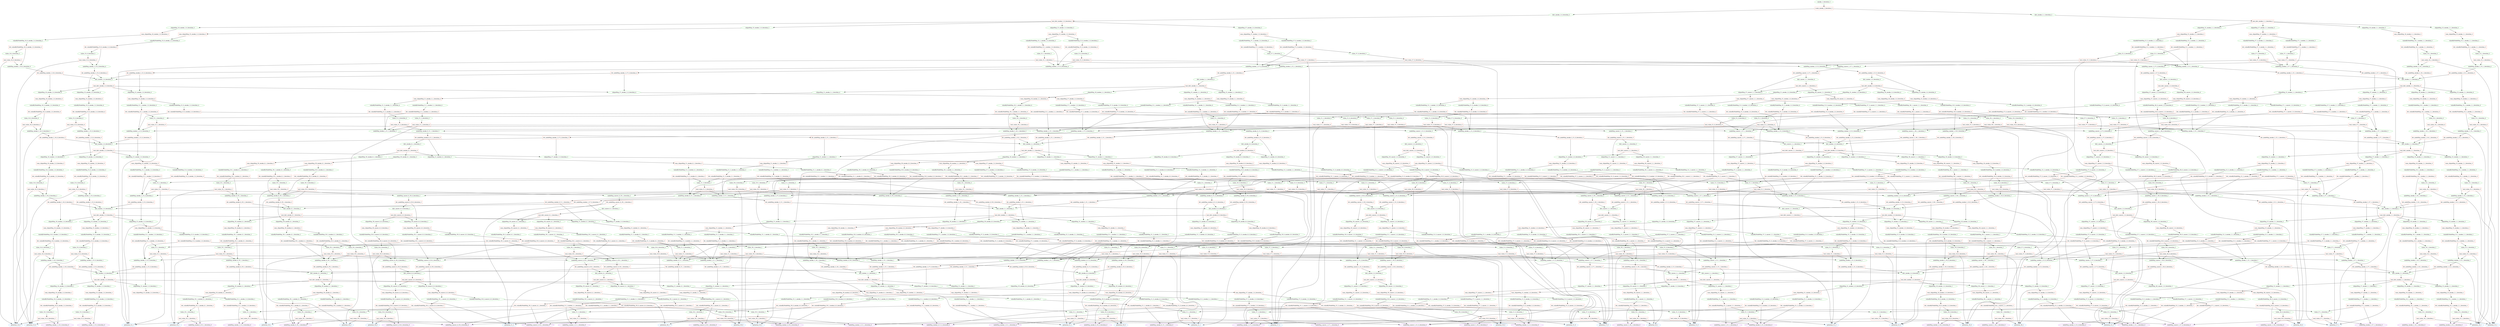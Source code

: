 digraph G {
0 [label="smoke_2_iteration_5", shape=oval, color=limegreen];
1 [label="scale_smoke_2_iteration_5", shape=box, color=tomato];
2 [label="dist_smoke_2_0_iteration_5", shape=oval, color=limegreen];
3 [label="mul_dist_smoke_2_0_iteration_5", shape=box, color=tomato];
4 [label="cliqueMsg_16_smoke_2_0_iteration_5", shape=oval, color=limegreen];
5 [label="sum_cliqueMsg_16_smoke_2_0_iteration_5", shape=box, color=tomato];
6 [label="valueByNodeMsg_16_0_smoke_2_0_iteration_5", shape=oval, color=limegreen];
7 [label="div_valueByNodeMsg_16_0_smoke_2_0_iteration_5", shape=box, color=tomato];
8 [label="value_16_0_iteration_5", shape=oval, color=limegreen];
9 [label="mul_value_16_0_iteration_5", shape=box, color=tomato];
10 [label="potential_16_0", shape=oval, color=dodgerblue];
11 [label="nodeMsg_smoke_2_16_0_iteration_4", shape=oval, color=limegreen];
12 [label="div_nodeMsg_smoke_2_16_0_iteration_4", shape=box, color=tomato];
13 [label="dist_smoke_2_0_iteration_4", shape=oval, color=limegreen];
14 [label="mul_dist_smoke_2_0_iteration_4", shape=box, color=tomato];
15 [label="cliqueMsg_16_smoke_2_0_iteration_4", shape=oval, color=limegreen];
16 [label="sum_cliqueMsg_16_smoke_2_0_iteration_4", shape=box, color=tomato];
17 [label="valueByNodeMsg_16_0_smoke_2_0_iteration_4", shape=oval, color=limegreen];
18 [label="div_valueByNodeMsg_16_0_smoke_2_0_iteration_4", shape=box, color=tomato];
19 [label="value_16_0_iteration_4", shape=oval, color=limegreen];
20 [label="mul_value_16_0_iteration_4", shape=box, color=tomato];
21 [label="nodeMsg_smoke_2_16_0_iteration_3", shape=oval, color=limegreen];
22 [label="div_nodeMsg_smoke_2_16_0_iteration_3", shape=box, color=tomato];
23 [label="dist_smoke_2_0_iteration_3", shape=oval, color=limegreen];
24 [label="mul_dist_smoke_2_0_iteration_3", shape=box, color=tomato];
25 [label="cliqueMsg_16_smoke_2_0_iteration_3", shape=oval, color=limegreen];
26 [label="sum_cliqueMsg_16_smoke_2_0_iteration_3", shape=box, color=tomato];
27 [label="valueByNodeMsg_16_0_smoke_2_0_iteration_3", shape=oval, color=limegreen];
28 [label="div_valueByNodeMsg_16_0_smoke_2_0_iteration_3", shape=box, color=tomato];
29 [label="value_16_0_iteration_3", shape=oval, color=limegreen];
30 [label="mul_value_16_0_iteration_3", shape=box, color=tomato];
31 [label="nodeMsg_smoke_2_16_0_iteration_2", shape=oval, color=limegreen];
32 [label="div_nodeMsg_smoke_2_16_0_iteration_2", shape=box, color=tomato];
33 [label="dist_smoke_2_0_iteration_2", shape=oval, color=limegreen];
34 [label="mul_dist_smoke_2_0_iteration_2", shape=box, color=tomato];
35 [label="cliqueMsg_16_smoke_2_0_iteration_2", shape=oval, color=limegreen];
36 [label="sum_cliqueMsg_16_smoke_2_0_iteration_2", shape=box, color=tomato];
37 [label="valueByNodeMsg_16_0_smoke_2_0_iteration_2", shape=oval, color=limegreen];
38 [label="div_valueByNodeMsg_16_0_smoke_2_0_iteration_2", shape=box, color=tomato];
39 [label="value_16_0_iteration_2", shape=oval, color=limegreen];
40 [label="mul_value_16_0_iteration_2", shape=box, color=tomato];
41 [label="nodeMsg_smoke_2_16_0_iteration_1", shape=oval, color=limegreen];
42 [label="div_nodeMsg_smoke_2_16_0_iteration_1", shape=box, color=tomato];
43 [label="dist_smoke_2_0_iteration_1", shape=oval, color=limegreen];
44 [label="mul_dist_smoke_2_0_iteration_1", shape=box, color=tomato];
45 [label="cliqueMsg_16_smoke_2_0_iteration_1", shape=oval, color=limegreen];
46 [label="sum_cliqueMsg_16_smoke_2_0_iteration_1", shape=box, color=tomato];
47 [label="valueByNodeMsg_16_0_smoke_2_0_iteration_1", shape=oval, color=limegreen];
48 [label="div_valueByNodeMsg_16_0_smoke_2_0_iteration_1", shape=box, color=tomato];
49 [label="value_16_0_iteration_1", shape=oval, color=limegreen];
50 [label="mul_value_16_0_iteration_1", shape=box, color=tomato];
51 [label="nodeMsg_smoke_2_16_0_iteration_0", shape=oval, color=darkviolet];
52 [label="cliqueMsg_22_smoke_2_0_iteration_1", shape=oval, color=limegreen];
53 [label="sum_cliqueMsg_22_smoke_2_0_iteration_1", shape=box, color=tomato];
54 [label="valueByNodeMsg_22_1_smoke_2_0_iteration_1", shape=oval, color=limegreen];
55 [label="div_valueByNodeMsg_22_1_smoke_2_0_iteration_1", shape=box, color=tomato];
56 [label="value_22_1_iteration_1", shape=oval, color=limegreen];
57 [label="mul_value_22_1_iteration_1", shape=box, color=tomato];
58 [label="potential_22_1", shape=oval, color=dodgerblue];
59 [label="nodeMsg_smoke_5_22_1_iteration_0", shape=oval, color=darkviolet];
60 [label="nodeMsg_smoke_2_22_0_iteration_0", shape=oval, color=darkviolet];
61 [label="cliqueMsg_23_smoke_2_0_iteration_1", shape=oval, color=limegreen];
62 [label="sum_cliqueMsg_23_smoke_2_0_iteration_1", shape=box, color=tomato];
63 [label="valueByNodeMsg_23_0_smoke_2_0_iteration_1", shape=oval, color=limegreen];
64 [label="div_valueByNodeMsg_23_0_smoke_2_0_iteration_1", shape=box, color=tomato];
65 [label="value_23_0_iteration_1", shape=oval, color=limegreen];
66 [label="mul_value_23_0_iteration_1", shape=box, color=tomato];
67 [label="potential_23_0", shape=oval, color=dodgerblue];
68 [label="nodeMsg_smoke_2_23_0_iteration_0", shape=oval, color=darkviolet];
69 [label="cliqueMsg_37_smoke_2_0_iteration_1", shape=oval, color=limegreen];
70 [label="sum_cliqueMsg_37_smoke_2_0_iteration_1", shape=box, color=tomato];
71 [label="valueByNodeMsg_37_0_smoke_2_0_iteration_1", shape=oval, color=limegreen];
72 [label="div_valueByNodeMsg_37_0_smoke_2_0_iteration_1", shape=box, color=tomato];
73 [label="value_37_0_iteration_1", shape=oval, color=limegreen];
74 [label="mul_value_37_0_iteration_1", shape=box, color=tomato];
75 [label="potential_37_0", shape=oval, color=dodgerblue];
76 [label="nodeMsg_smoke_2_37_0_iteration_0", shape=oval, color=darkviolet];
77 [label="nodeMsg_cancer_2_37_0_iteration_0", shape=oval, color=darkviolet];
78 [label="valueByNodeMsg_37_2_smoke_2_0_iteration_1", shape=oval, color=limegreen];
79 [label="div_valueByNodeMsg_37_2_smoke_2_0_iteration_1", shape=box, color=tomato];
80 [label="value_37_2_iteration_1", shape=oval, color=limegreen];
81 [label="mul_value_37_2_iteration_1", shape=box, color=tomato];
82 [label="potential_37_2", shape=oval, color=dodgerblue];
83 [label="nodeMsg_cancer_2_37_1_iteration_0", shape=oval, color=darkviolet];
84 [label="cliqueMsg_22_smoke_2_0_iteration_2", shape=oval, color=limegreen];
85 [label="sum_cliqueMsg_22_smoke_2_0_iteration_2", shape=box, color=tomato];
86 [label="valueByNodeMsg_22_0_smoke_2_0_iteration_2", shape=oval, color=limegreen];
87 [label="div_valueByNodeMsg_22_0_smoke_2_0_iteration_2", shape=box, color=tomato];
88 [label="value_22_0_iteration_2", shape=oval, color=limegreen];
89 [label="mul_value_22_0_iteration_2", shape=box, color=tomato];
90 [label="nodeMsg_smoke_5_22_0_iteration_1", shape=oval, color=limegreen];
91 [label="div_nodeMsg_smoke_5_22_0_iteration_1", shape=box, color=tomato];
92 [label="dist_smoke_5_0_iteration_1", shape=oval, color=limegreen];
93 [label="mul_dist_smoke_5_0_iteration_1", shape=box, color=tomato];
94 [label="cliqueMsg_18_smoke_5_0_iteration_1", shape=oval, color=limegreen];
95 [label="sum_cliqueMsg_18_smoke_5_0_iteration_1", shape=box, color=tomato];
96 [label="valueByNodeMsg_18_0_smoke_5_0_iteration_1", shape=oval, color=limegreen];
97 [label="div_valueByNodeMsg_18_0_smoke_5_0_iteration_1", shape=box, color=tomato];
98 [label="value_18_0_iteration_1", shape=oval, color=limegreen];
99 [label="mul_value_18_0_iteration_1", shape=box, color=tomato];
100 [label="potential_18_0", shape=oval, color=dodgerblue];
101 [label="nodeMsg_smoke_5_18_0_iteration_0", shape=oval, color=darkviolet];
102 [label="cliqueMsg_21_smoke_5_0_iteration_1", shape=oval, color=limegreen];
103 [label="sum_cliqueMsg_21_smoke_5_0_iteration_1", shape=box, color=tomato];
104 [label="valueByNodeMsg_21_0_smoke_5_0_iteration_1", shape=oval, color=limegreen];
105 [label="div_valueByNodeMsg_21_0_smoke_5_0_iteration_1", shape=box, color=tomato];
106 [label="value_21_0_iteration_1", shape=oval, color=limegreen];
107 [label="mul_value_21_0_iteration_1", shape=box, color=tomato];
108 [label="potential_21_0", shape=oval, color=dodgerblue];
109 [label="nodeMsg_smoke_6_21_0_iteration_0", shape=oval, color=darkviolet];
110 [label="nodeMsg_smoke_5_21_0_iteration_0", shape=oval, color=darkviolet];
111 [label="valueByNodeMsg_21_1_smoke_5_0_iteration_1", shape=oval, color=limegreen];
112 [label="div_valueByNodeMsg_21_1_smoke_5_0_iteration_1", shape=box, color=tomato];
113 [label="value_21_1_iteration_1", shape=oval, color=limegreen];
114 [label="mul_value_21_1_iteration_1", shape=box, color=tomato];
115 [label="potential_21_1", shape=oval, color=dodgerblue];
116 [label="nodeMsg_smoke_6_21_1_iteration_0", shape=oval, color=darkviolet];
117 [label="cliqueMsg_22_smoke_5_0_iteration_1", shape=oval, color=limegreen];
118 [label="sum_cliqueMsg_22_smoke_5_0_iteration_1", shape=box, color=tomato];
119 [label="valueByNodeMsg_22_2_smoke_5_0_iteration_1", shape=oval, color=limegreen];
120 [label="div_valueByNodeMsg_22_2_smoke_5_0_iteration_1", shape=box, color=tomato];
121 [label="value_22_2_iteration_1", shape=oval, color=limegreen];
122 [label="mul_value_22_2_iteration_1", shape=box, color=tomato];
123 [label="potential_22_2", shape=oval, color=dodgerblue];
124 [label="nodeMsg_smoke_5_22_0_iteration_0", shape=oval, color=darkviolet];
125 [label="nodeMsg_smoke_2_22_1_iteration_0", shape=oval, color=darkviolet];
126 [label="cliqueMsg_31_smoke_5_0_iteration_1", shape=oval, color=limegreen];
127 [label="sum_cliqueMsg_31_smoke_5_0_iteration_1", shape=box, color=tomato];
128 [label="valueByNodeMsg_31_0_smoke_5_0_iteration_1", shape=oval, color=limegreen];
129 [label="div_valueByNodeMsg_31_0_smoke_5_0_iteration_1", shape=box, color=tomato];
130 [label="value_31_0_iteration_1", shape=oval, color=limegreen];
131 [label="mul_value_31_0_iteration_1", shape=box, color=tomato];
132 [label="potential_31_0", shape=oval, color=dodgerblue];
133 [label="nodeMsg_smoke_5_31_0_iteration_0", shape=oval, color=darkviolet];
134 [label="nodeMsg_cancer_5_31_0_iteration_0", shape=oval, color=darkviolet];
135 [label="valueByNodeMsg_31_2_smoke_5_0_iteration_1", shape=oval, color=limegreen];
136 [label="div_valueByNodeMsg_31_2_smoke_5_0_iteration_1", shape=box, color=tomato];
137 [label="value_31_2_iteration_1", shape=oval, color=limegreen];
138 [label="mul_value_31_2_iteration_1", shape=box, color=tomato];
139 [label="potential_31_2", shape=oval, color=dodgerblue];
140 [label="nodeMsg_cancer_5_31_1_iteration_0", shape=oval, color=darkviolet];
141 [label="nodeMsg_smoke_2_22_0_iteration_1", shape=oval, color=limegreen];
142 [label="div_nodeMsg_smoke_2_22_0_iteration_1", shape=box, color=tomato];
143 [label="valueByNodeMsg_22_1_smoke_2_0_iteration_2", shape=oval, color=limegreen];
144 [label="div_valueByNodeMsg_22_1_smoke_2_0_iteration_2", shape=box, color=tomato];
145 [label="value_22_1_iteration_2", shape=oval, color=limegreen];
146 [label="mul_value_22_1_iteration_2", shape=box, color=tomato];
147 [label="nodeMsg_smoke_5_22_1_iteration_1", shape=oval, color=limegreen];
148 [label="div_nodeMsg_smoke_5_22_1_iteration_1", shape=box, color=tomato];
149 [label="dist_smoke_5_1_iteration_1", shape=oval, color=limegreen];
150 [label="mul_dist_smoke_5_1_iteration_1", shape=box, color=tomato];
151 [label="cliqueMsg_21_smoke_5_1_iteration_1", shape=oval, color=limegreen];
152 [label="sum_cliqueMsg_21_smoke_5_1_iteration_1", shape=box, color=tomato];
153 [label="valueByNodeMsg_21_2_smoke_5_1_iteration_1", shape=oval, color=limegreen];
154 [label="div_valueByNodeMsg_21_2_smoke_5_1_iteration_1", shape=box, color=tomato];
155 [label="value_21_2_iteration_1", shape=oval, color=limegreen];
156 [label="mul_value_21_2_iteration_1", shape=box, color=tomato];
157 [label="potential_21_2", shape=oval, color=dodgerblue];
158 [label="nodeMsg_smoke_5_21_1_iteration_0", shape=oval, color=darkviolet];
159 [label="cliqueMsg_22_smoke_5_1_iteration_1", shape=oval, color=limegreen];
160 [label="sum_cliqueMsg_22_smoke_5_1_iteration_1", shape=box, color=tomato];
161 [label="valueByNodeMsg_22_1_smoke_5_1_iteration_1", shape=oval, color=limegreen];
162 [label="div_valueByNodeMsg_22_1_smoke_5_1_iteration_1", shape=box, color=tomato];
163 [label="valueByNodeMsg_22_3_smoke_5_1_iteration_1", shape=oval, color=limegreen];
164 [label="div_valueByNodeMsg_22_3_smoke_5_1_iteration_1", shape=box, color=tomato];
165 [label="value_22_3_iteration_1", shape=oval, color=limegreen];
166 [label="mul_value_22_3_iteration_1", shape=box, color=tomato];
167 [label="potential_22_3", shape=oval, color=dodgerblue];
168 [label="cliqueMsg_31_smoke_5_1_iteration_1", shape=oval, color=limegreen];
169 [label="sum_cliqueMsg_31_smoke_5_1_iteration_1", shape=box, color=tomato];
170 [label="valueByNodeMsg_31_1_smoke_5_1_iteration_1", shape=oval, color=limegreen];
171 [label="div_valueByNodeMsg_31_1_smoke_5_1_iteration_1", shape=box, color=tomato];
172 [label="value_31_1_iteration_1", shape=oval, color=limegreen];
173 [label="mul_value_31_1_iteration_1", shape=box, color=tomato];
174 [label="potential_31_1", shape=oval, color=dodgerblue];
175 [label="nodeMsg_smoke_5_31_1_iteration_0", shape=oval, color=darkviolet];
176 [label="cliqueMsg_23_smoke_2_0_iteration_2", shape=oval, color=limegreen];
177 [label="sum_cliqueMsg_23_smoke_2_0_iteration_2", shape=box, color=tomato];
178 [label="valueByNodeMsg_23_0_smoke_2_0_iteration_2", shape=oval, color=limegreen];
179 [label="div_valueByNodeMsg_23_0_smoke_2_0_iteration_2", shape=box, color=tomato];
180 [label="value_23_0_iteration_2", shape=oval, color=limegreen];
181 [label="mul_value_23_0_iteration_2", shape=box, color=tomato];
182 [label="nodeMsg_smoke_2_23_0_iteration_1", shape=oval, color=limegreen];
183 [label="div_nodeMsg_smoke_2_23_0_iteration_1", shape=box, color=tomato];
184 [label="cliqueMsg_37_smoke_2_0_iteration_2", shape=oval, color=limegreen];
185 [label="sum_cliqueMsg_37_smoke_2_0_iteration_2", shape=box, color=tomato];
186 [label="valueByNodeMsg_37_0_smoke_2_0_iteration_2", shape=oval, color=limegreen];
187 [label="div_valueByNodeMsg_37_0_smoke_2_0_iteration_2", shape=box, color=tomato];
188 [label="value_37_0_iteration_2", shape=oval, color=limegreen];
189 [label="mul_value_37_0_iteration_2", shape=box, color=tomato];
190 [label="nodeMsg_smoke_2_37_0_iteration_1", shape=oval, color=limegreen];
191 [label="div_nodeMsg_smoke_2_37_0_iteration_1", shape=box, color=tomato];
192 [label="nodeMsg_cancer_2_37_0_iteration_1", shape=oval, color=limegreen];
193 [label="div_nodeMsg_cancer_2_37_0_iteration_1", shape=box, color=tomato];
194 [label="dist_cancer_2_0_iteration_1", shape=oval, color=limegreen];
195 [label="mul_dist_cancer_2_0_iteration_1", shape=box, color=tomato];
196 [label="cliqueMsg_36_cancer_2_0_iteration_1", shape=oval, color=limegreen];
197 [label="sum_cliqueMsg_36_cancer_2_0_iteration_1", shape=box, color=tomato];
198 [label="valueByNodeMsg_36_0_cancer_2_0_iteration_1", shape=oval, color=limegreen];
199 [label="div_valueByNodeMsg_36_0_cancer_2_0_iteration_1", shape=box, color=tomato];
200 [label="value_36_0_iteration_1", shape=oval, color=limegreen];
201 [label="mul_value_36_0_iteration_1", shape=box, color=tomato];
202 [label="potential_36_0", shape=oval, color=dodgerblue];
203 [label="nodeMsg_cancer_2_36_0_iteration_0", shape=oval, color=darkviolet];
204 [label="cliqueMsg_37_cancer_2_0_iteration_1", shape=oval, color=limegreen];
205 [label="sum_cliqueMsg_37_cancer_2_0_iteration_1", shape=box, color=tomato];
206 [label="valueByNodeMsg_37_0_cancer_2_0_iteration_1", shape=oval, color=limegreen];
207 [label="div_valueByNodeMsg_37_0_cancer_2_0_iteration_1", shape=box, color=tomato];
208 [label="valueByNodeMsg_37_1_cancer_2_0_iteration_1", shape=oval, color=limegreen];
209 [label="div_valueByNodeMsg_37_1_cancer_2_0_iteration_1", shape=box, color=tomato];
210 [label="value_37_1_iteration_1", shape=oval, color=limegreen];
211 [label="mul_value_37_1_iteration_1", shape=box, color=tomato];
212 [label="potential_37_1", shape=oval, color=dodgerblue];
213 [label="nodeMsg_smoke_2_37_1_iteration_0", shape=oval, color=darkviolet];
214 [label="valueByNodeMsg_37_2_smoke_2_0_iteration_2", shape=oval, color=limegreen];
215 [label="div_valueByNodeMsg_37_2_smoke_2_0_iteration_2", shape=box, color=tomato];
216 [label="value_37_2_iteration_2", shape=oval, color=limegreen];
217 [label="mul_value_37_2_iteration_2", shape=box, color=tomato];
218 [label="nodeMsg_cancer_2_37_1_iteration_1", shape=oval, color=limegreen];
219 [label="div_nodeMsg_cancer_2_37_1_iteration_1", shape=box, color=tomato];
220 [label="dist_cancer_2_1_iteration_1", shape=oval, color=limegreen];
221 [label="mul_dist_cancer_2_1_iteration_1", shape=box, color=tomato];
222 [label="cliqueMsg_36_cancer_2_1_iteration_1", shape=oval, color=limegreen];
223 [label="sum_cliqueMsg_36_cancer_2_1_iteration_1", shape=box, color=tomato];
224 [label="valueByNodeMsg_36_1_cancer_2_1_iteration_1", shape=oval, color=limegreen];
225 [label="div_valueByNodeMsg_36_1_cancer_2_1_iteration_1", shape=box, color=tomato];
226 [label="value_36_1_iteration_1", shape=oval, color=limegreen];
227 [label="mul_value_36_1_iteration_1", shape=box, color=tomato];
228 [label="potential_36_1", shape=oval, color=dodgerblue];
229 [label="nodeMsg_cancer_2_36_1_iteration_0", shape=oval, color=darkviolet];
230 [label="cliqueMsg_37_cancer_2_1_iteration_1", shape=oval, color=limegreen];
231 [label="sum_cliqueMsg_37_cancer_2_1_iteration_1", shape=box, color=tomato];
232 [label="valueByNodeMsg_37_2_cancer_2_1_iteration_1", shape=oval, color=limegreen];
233 [label="div_valueByNodeMsg_37_2_cancer_2_1_iteration_1", shape=box, color=tomato];
234 [label="cliqueMsg_22_smoke_2_0_iteration_3", shape=oval, color=limegreen];
235 [label="sum_cliqueMsg_22_smoke_2_0_iteration_3", shape=box, color=tomato];
236 [label="valueByNodeMsg_22_0_smoke_2_0_iteration_3", shape=oval, color=limegreen];
237 [label="div_valueByNodeMsg_22_0_smoke_2_0_iteration_3", shape=box, color=tomato];
238 [label="value_22_0_iteration_3", shape=oval, color=limegreen];
239 [label="mul_value_22_0_iteration_3", shape=box, color=tomato];
240 [label="nodeMsg_smoke_5_22_0_iteration_2", shape=oval, color=limegreen];
241 [label="div_nodeMsg_smoke_5_22_0_iteration_2", shape=box, color=tomato];
242 [label="dist_smoke_5_0_iteration_2", shape=oval, color=limegreen];
243 [label="mul_dist_smoke_5_0_iteration_2", shape=box, color=tomato];
244 [label="cliqueMsg_18_smoke_5_0_iteration_2", shape=oval, color=limegreen];
245 [label="sum_cliqueMsg_18_smoke_5_0_iteration_2", shape=box, color=tomato];
246 [label="valueByNodeMsg_18_0_smoke_5_0_iteration_2", shape=oval, color=limegreen];
247 [label="div_valueByNodeMsg_18_0_smoke_5_0_iteration_2", shape=box, color=tomato];
248 [label="value_18_0_iteration_2", shape=oval, color=limegreen];
249 [label="mul_value_18_0_iteration_2", shape=box, color=tomato];
250 [label="nodeMsg_smoke_5_18_0_iteration_1", shape=oval, color=limegreen];
251 [label="div_nodeMsg_smoke_5_18_0_iteration_1", shape=box, color=tomato];
252 [label="cliqueMsg_21_smoke_5_0_iteration_2", shape=oval, color=limegreen];
253 [label="sum_cliqueMsg_21_smoke_5_0_iteration_2", shape=box, color=tomato];
254 [label="valueByNodeMsg_21_0_smoke_5_0_iteration_2", shape=oval, color=limegreen];
255 [label="div_valueByNodeMsg_21_0_smoke_5_0_iteration_2", shape=box, color=tomato];
256 [label="value_21_0_iteration_2", shape=oval, color=limegreen];
257 [label="mul_value_21_0_iteration_2", shape=box, color=tomato];
258 [label="nodeMsg_smoke_6_21_0_iteration_1", shape=oval, color=limegreen];
259 [label="div_nodeMsg_smoke_6_21_0_iteration_1", shape=box, color=tomato];
260 [label="dist_smoke_6_0_iteration_1", shape=oval, color=limegreen];
261 [label="mul_dist_smoke_6_0_iteration_1", shape=box, color=tomato];
262 [label="cliqueMsg_20_smoke_6_0_iteration_1", shape=oval, color=limegreen];
263 [label="sum_cliqueMsg_20_smoke_6_0_iteration_1", shape=box, color=tomato];
264 [label="valueByNodeMsg_20_0_smoke_6_0_iteration_1", shape=oval, color=limegreen];
265 [label="div_valueByNodeMsg_20_0_smoke_6_0_iteration_1", shape=box, color=tomato];
266 [label="value_20_0_iteration_1", shape=oval, color=limegreen];
267 [label="mul_value_20_0_iteration_1", shape=box, color=tomato];
268 [label="potential_20_0", shape=oval, color=dodgerblue];
269 [label="nodeMsg_smoke_6_20_0_iteration_0", shape=oval, color=darkviolet];
270 [label="cliqueMsg_21_smoke_6_0_iteration_1", shape=oval, color=limegreen];
271 [label="sum_cliqueMsg_21_smoke_6_0_iteration_1", shape=box, color=tomato];
272 [label="valueByNodeMsg_21_0_smoke_6_0_iteration_1", shape=oval, color=limegreen];
273 [label="div_valueByNodeMsg_21_0_smoke_6_0_iteration_1", shape=box, color=tomato];
274 [label="valueByNodeMsg_21_2_smoke_6_0_iteration_1", shape=oval, color=limegreen];
275 [label="div_valueByNodeMsg_21_2_smoke_6_0_iteration_1", shape=box, color=tomato];
276 [label="cliqueMsg_29_smoke_6_0_iteration_1", shape=oval, color=limegreen];
277 [label="sum_cliqueMsg_29_smoke_6_0_iteration_1", shape=box, color=tomato];
278 [label="valueByNodeMsg_29_0_smoke_6_0_iteration_1", shape=oval, color=limegreen];
279 [label="div_valueByNodeMsg_29_0_smoke_6_0_iteration_1", shape=box, color=tomato];
280 [label="value_29_0_iteration_1", shape=oval, color=limegreen];
281 [label="mul_value_29_0_iteration_1", shape=box, color=tomato];
282 [label="potential_29_0", shape=oval, color=dodgerblue];
283 [label="nodeMsg_smoke_6_29_0_iteration_0", shape=oval, color=darkviolet];
284 [label="nodeMsg_cancer_6_29_0_iteration_0", shape=oval, color=darkviolet];
285 [label="valueByNodeMsg_29_2_smoke_6_0_iteration_1", shape=oval, color=limegreen];
286 [label="div_valueByNodeMsg_29_2_smoke_6_0_iteration_1", shape=box, color=tomato];
287 [label="value_29_2_iteration_1", shape=oval, color=limegreen];
288 [label="mul_value_29_2_iteration_1", shape=box, color=tomato];
289 [label="potential_29_2", shape=oval, color=dodgerblue];
290 [label="nodeMsg_cancer_6_29_1_iteration_0", shape=oval, color=darkviolet];
291 [label="nodeMsg_smoke_5_21_0_iteration_1", shape=oval, color=limegreen];
292 [label="div_nodeMsg_smoke_5_21_0_iteration_1", shape=box, color=tomato];
293 [label="valueByNodeMsg_21_1_smoke_5_0_iteration_2", shape=oval, color=limegreen];
294 [label="div_valueByNodeMsg_21_1_smoke_5_0_iteration_2", shape=box, color=tomato];
295 [label="value_21_1_iteration_2", shape=oval, color=limegreen];
296 [label="mul_value_21_1_iteration_2", shape=box, color=tomato];
297 [label="nodeMsg_smoke_6_21_1_iteration_1", shape=oval, color=limegreen];
298 [label="div_nodeMsg_smoke_6_21_1_iteration_1", shape=box, color=tomato];
299 [label="dist_smoke_6_1_iteration_1", shape=oval, color=limegreen];
300 [label="mul_dist_smoke_6_1_iteration_1", shape=box, color=tomato];
301 [label="cliqueMsg_20_smoke_6_1_iteration_1", shape=oval, color=limegreen];
302 [label="sum_cliqueMsg_20_smoke_6_1_iteration_1", shape=box, color=tomato];
303 [label="valueByNodeMsg_20_1_smoke_6_1_iteration_1", shape=oval, color=limegreen];
304 [label="div_valueByNodeMsg_20_1_smoke_6_1_iteration_1", shape=box, color=tomato];
305 [label="value_20_1_iteration_1", shape=oval, color=limegreen];
306 [label="mul_value_20_1_iteration_1", shape=box, color=tomato];
307 [label="potential_20_1", shape=oval, color=dodgerblue];
308 [label="nodeMsg_smoke_6_20_1_iteration_0", shape=oval, color=darkviolet];
309 [label="cliqueMsg_21_smoke_6_1_iteration_1", shape=oval, color=limegreen];
310 [label="sum_cliqueMsg_21_smoke_6_1_iteration_1", shape=box, color=tomato];
311 [label="valueByNodeMsg_21_1_smoke_6_1_iteration_1", shape=oval, color=limegreen];
312 [label="div_valueByNodeMsg_21_1_smoke_6_1_iteration_1", shape=box, color=tomato];
313 [label="cliqueMsg_29_smoke_6_1_iteration_1", shape=oval, color=limegreen];
314 [label="sum_cliqueMsg_29_smoke_6_1_iteration_1", shape=box, color=tomato];
315 [label="valueByNodeMsg_29_1_smoke_6_1_iteration_1", shape=oval, color=limegreen];
316 [label="div_valueByNodeMsg_29_1_smoke_6_1_iteration_1", shape=box, color=tomato];
317 [label="value_29_1_iteration_1", shape=oval, color=limegreen];
318 [label="mul_value_29_1_iteration_1", shape=box, color=tomato];
319 [label="potential_29_1", shape=oval, color=dodgerblue];
320 [label="nodeMsg_smoke_6_29_1_iteration_0", shape=oval, color=darkviolet];
321 [label="valueByNodeMsg_29_3_smoke_6_1_iteration_1", shape=oval, color=limegreen];
322 [label="div_valueByNodeMsg_29_3_smoke_6_1_iteration_1", shape=box, color=tomato];
323 [label="value_29_3_iteration_1", shape=oval, color=limegreen];
324 [label="mul_value_29_3_iteration_1", shape=box, color=tomato];
325 [label="potential_29_3", shape=oval, color=dodgerblue];
326 [label="cliqueMsg_22_smoke_5_0_iteration_2", shape=oval, color=limegreen];
327 [label="sum_cliqueMsg_22_smoke_5_0_iteration_2", shape=box, color=tomato];
328 [label="valueByNodeMsg_22_0_smoke_5_0_iteration_2", shape=oval, color=limegreen];
329 [label="div_valueByNodeMsg_22_0_smoke_5_0_iteration_2", shape=box, color=tomato];
330 [label="valueByNodeMsg_22_2_smoke_5_0_iteration_2", shape=oval, color=limegreen];
331 [label="div_valueByNodeMsg_22_2_smoke_5_0_iteration_2", shape=box, color=tomato];
332 [label="value_22_2_iteration_2", shape=oval, color=limegreen];
333 [label="mul_value_22_2_iteration_2", shape=box, color=tomato];
334 [label="nodeMsg_smoke_2_22_1_iteration_1", shape=oval, color=limegreen];
335 [label="div_nodeMsg_smoke_2_22_1_iteration_1", shape=box, color=tomato];
336 [label="dist_smoke_2_1_iteration_1", shape=oval, color=limegreen];
337 [label="mul_dist_smoke_2_1_iteration_1", shape=box, color=tomato];
338 [label="cliqueMsg_16_smoke_2_1_iteration_1", shape=oval, color=limegreen];
339 [label="sum_cliqueMsg_16_smoke_2_1_iteration_1", shape=box, color=tomato];
340 [label="valueByNodeMsg_16_1_smoke_2_1_iteration_1", shape=oval, color=limegreen];
341 [label="div_valueByNodeMsg_16_1_smoke_2_1_iteration_1", shape=box, color=tomato];
342 [label="value_16_1_iteration_1", shape=oval, color=limegreen];
343 [label="mul_value_16_1_iteration_1", shape=box, color=tomato];
344 [label="potential_16_1", shape=oval, color=dodgerblue];
345 [label="nodeMsg_smoke_2_16_1_iteration_0", shape=oval, color=darkviolet];
346 [label="cliqueMsg_22_smoke_2_1_iteration_1", shape=oval, color=limegreen];
347 [label="sum_cliqueMsg_22_smoke_2_1_iteration_1", shape=box, color=tomato];
348 [label="valueByNodeMsg_22_2_smoke_2_1_iteration_1", shape=oval, color=limegreen];
349 [label="div_valueByNodeMsg_22_2_smoke_2_1_iteration_1", shape=box, color=tomato];
350 [label="valueByNodeMsg_22_3_smoke_2_1_iteration_1", shape=oval, color=limegreen];
351 [label="div_valueByNodeMsg_22_3_smoke_2_1_iteration_1", shape=box, color=tomato];
352 [label="cliqueMsg_23_smoke_2_1_iteration_1", shape=oval, color=limegreen];
353 [label="sum_cliqueMsg_23_smoke_2_1_iteration_1", shape=box, color=tomato];
354 [label="valueByNodeMsg_23_1_smoke_2_1_iteration_1", shape=oval, color=limegreen];
355 [label="div_valueByNodeMsg_23_1_smoke_2_1_iteration_1", shape=box, color=tomato];
356 [label="value_23_1_iteration_1", shape=oval, color=limegreen];
357 [label="mul_value_23_1_iteration_1", shape=box, color=tomato];
358 [label="potential_23_1", shape=oval, color=dodgerblue];
359 [label="nodeMsg_smoke_2_23_1_iteration_0", shape=oval, color=darkviolet];
360 [label="cliqueMsg_37_smoke_2_1_iteration_1", shape=oval, color=limegreen];
361 [label="sum_cliqueMsg_37_smoke_2_1_iteration_1", shape=box, color=tomato];
362 [label="valueByNodeMsg_37_1_smoke_2_1_iteration_1", shape=oval, color=limegreen];
363 [label="div_valueByNodeMsg_37_1_smoke_2_1_iteration_1", shape=box, color=tomato];
364 [label="cliqueMsg_31_smoke_5_0_iteration_2", shape=oval, color=limegreen];
365 [label="sum_cliqueMsg_31_smoke_5_0_iteration_2", shape=box, color=tomato];
366 [label="valueByNodeMsg_31_0_smoke_5_0_iteration_2", shape=oval, color=limegreen];
367 [label="div_valueByNodeMsg_31_0_smoke_5_0_iteration_2", shape=box, color=tomato];
368 [label="value_31_0_iteration_2", shape=oval, color=limegreen];
369 [label="mul_value_31_0_iteration_2", shape=box, color=tomato];
370 [label="nodeMsg_smoke_5_31_0_iteration_1", shape=oval, color=limegreen];
371 [label="div_nodeMsg_smoke_5_31_0_iteration_1", shape=box, color=tomato];
372 [label="nodeMsg_cancer_5_31_0_iteration_1", shape=oval, color=limegreen];
373 [label="div_nodeMsg_cancer_5_31_0_iteration_1", shape=box, color=tomato];
374 [label="dist_cancer_5_0_iteration_1", shape=oval, color=limegreen];
375 [label="mul_dist_cancer_5_0_iteration_1", shape=box, color=tomato];
376 [label="cliqueMsg_30_cancer_5_0_iteration_1", shape=oval, color=limegreen];
377 [label="sum_cliqueMsg_30_cancer_5_0_iteration_1", shape=box, color=tomato];
378 [label="valueByNodeMsg_30_0_cancer_5_0_iteration_1", shape=oval, color=limegreen];
379 [label="div_valueByNodeMsg_30_0_cancer_5_0_iteration_1", shape=box, color=tomato];
380 [label="value_30_0_iteration_1", shape=oval, color=limegreen];
381 [label="mul_value_30_0_iteration_1", shape=box, color=tomato];
382 [label="potential_30_0", shape=oval, color=dodgerblue];
383 [label="nodeMsg_cancer_5_30_0_iteration_0", shape=oval, color=darkviolet];
384 [label="cliqueMsg_31_cancer_5_0_iteration_1", shape=oval, color=limegreen];
385 [label="sum_cliqueMsg_31_cancer_5_0_iteration_1", shape=box, color=tomato];
386 [label="valueByNodeMsg_31_0_cancer_5_0_iteration_1", shape=oval, color=limegreen];
387 [label="div_valueByNodeMsg_31_0_cancer_5_0_iteration_1", shape=box, color=tomato];
388 [label="valueByNodeMsg_31_1_cancer_5_0_iteration_1", shape=oval, color=limegreen];
389 [label="div_valueByNodeMsg_31_1_cancer_5_0_iteration_1", shape=box, color=tomato];
390 [label="valueByNodeMsg_31_2_smoke_5_0_iteration_2", shape=oval, color=limegreen];
391 [label="div_valueByNodeMsg_31_2_smoke_5_0_iteration_2", shape=box, color=tomato];
392 [label="value_31_2_iteration_2", shape=oval, color=limegreen];
393 [label="mul_value_31_2_iteration_2", shape=box, color=tomato];
394 [label="nodeMsg_cancer_5_31_1_iteration_1", shape=oval, color=limegreen];
395 [label="div_nodeMsg_cancer_5_31_1_iteration_1", shape=box, color=tomato];
396 [label="dist_cancer_5_1_iteration_1", shape=oval, color=limegreen];
397 [label="mul_dist_cancer_5_1_iteration_1", shape=box, color=tomato];
398 [label="cliqueMsg_30_cancer_5_1_iteration_1", shape=oval, color=limegreen];
399 [label="sum_cliqueMsg_30_cancer_5_1_iteration_1", shape=box, color=tomato];
400 [label="valueByNodeMsg_30_1_cancer_5_1_iteration_1", shape=oval, color=limegreen];
401 [label="div_valueByNodeMsg_30_1_cancer_5_1_iteration_1", shape=box, color=tomato];
402 [label="value_30_1_iteration_1", shape=oval, color=limegreen];
403 [label="mul_value_30_1_iteration_1", shape=box, color=tomato];
404 [label="potential_30_1", shape=oval, color=dodgerblue];
405 [label="nodeMsg_cancer_5_30_1_iteration_0", shape=oval, color=darkviolet];
406 [label="cliqueMsg_31_cancer_5_1_iteration_1", shape=oval, color=limegreen];
407 [label="sum_cliqueMsg_31_cancer_5_1_iteration_1", shape=box, color=tomato];
408 [label="valueByNodeMsg_31_2_cancer_5_1_iteration_1", shape=oval, color=limegreen];
409 [label="div_valueByNodeMsg_31_2_cancer_5_1_iteration_1", shape=box, color=tomato];
410 [label="nodeMsg_smoke_2_22_0_iteration_2", shape=oval, color=limegreen];
411 [label="div_nodeMsg_smoke_2_22_0_iteration_2", shape=box, color=tomato];
412 [label="valueByNodeMsg_22_1_smoke_2_0_iteration_3", shape=oval, color=limegreen];
413 [label="div_valueByNodeMsg_22_1_smoke_2_0_iteration_3", shape=box, color=tomato];
414 [label="value_22_1_iteration_3", shape=oval, color=limegreen];
415 [label="mul_value_22_1_iteration_3", shape=box, color=tomato];
416 [label="nodeMsg_smoke_5_22_1_iteration_2", shape=oval, color=limegreen];
417 [label="div_nodeMsg_smoke_5_22_1_iteration_2", shape=box, color=tomato];
418 [label="dist_smoke_5_1_iteration_2", shape=oval, color=limegreen];
419 [label="mul_dist_smoke_5_1_iteration_2", shape=box, color=tomato];
420 [label="cliqueMsg_18_smoke_5_1_iteration_2", shape=oval, color=limegreen];
421 [label="sum_cliqueMsg_18_smoke_5_1_iteration_2", shape=box, color=tomato];
422 [label="valueByNodeMsg_18_1_smoke_5_1_iteration_2", shape=oval, color=limegreen];
423 [label="div_valueByNodeMsg_18_1_smoke_5_1_iteration_2", shape=box, color=tomato];
424 [label="value_18_1_iteration_2", shape=oval, color=limegreen];
425 [label="mul_value_18_1_iteration_2", shape=box, color=tomato];
426 [label="nodeMsg_smoke_5_18_1_iteration_1", shape=oval, color=limegreen];
427 [label="div_nodeMsg_smoke_5_18_1_iteration_1", shape=box, color=tomato];
428 [label="cliqueMsg_21_smoke_5_1_iteration_2", shape=oval, color=limegreen];
429 [label="sum_cliqueMsg_21_smoke_5_1_iteration_2", shape=box, color=tomato];
430 [label="valueByNodeMsg_21_2_smoke_5_1_iteration_2", shape=oval, color=limegreen];
431 [label="div_valueByNodeMsg_21_2_smoke_5_1_iteration_2", shape=box, color=tomato];
432 [label="value_21_2_iteration_2", shape=oval, color=limegreen];
433 [label="mul_value_21_2_iteration_2", shape=box, color=tomato];
434 [label="nodeMsg_smoke_5_21_1_iteration_1", shape=oval, color=limegreen];
435 [label="div_nodeMsg_smoke_5_21_1_iteration_1", shape=box, color=tomato];
436 [label="valueByNodeMsg_21_3_smoke_5_1_iteration_2", shape=oval, color=limegreen];
437 [label="div_valueByNodeMsg_21_3_smoke_5_1_iteration_2", shape=box, color=tomato];
438 [label="value_21_3_iteration_2", shape=oval, color=limegreen];
439 [label="mul_value_21_3_iteration_2", shape=box, color=tomato];
440 [label="cliqueMsg_22_smoke_5_1_iteration_2", shape=oval, color=limegreen];
441 [label="sum_cliqueMsg_22_smoke_5_1_iteration_2", shape=box, color=tomato];
442 [label="valueByNodeMsg_22_1_smoke_5_1_iteration_2", shape=oval, color=limegreen];
443 [label="div_valueByNodeMsg_22_1_smoke_5_1_iteration_2", shape=box, color=tomato];
444 [label="valueByNodeMsg_22_3_smoke_5_1_iteration_2", shape=oval, color=limegreen];
445 [label="div_valueByNodeMsg_22_3_smoke_5_1_iteration_2", shape=box, color=tomato];
446 [label="value_22_3_iteration_2", shape=oval, color=limegreen];
447 [label="mul_value_22_3_iteration_2", shape=box, color=tomato];
448 [label="cliqueMsg_31_smoke_5_1_iteration_2", shape=oval, color=limegreen];
449 [label="sum_cliqueMsg_31_smoke_5_1_iteration_2", shape=box, color=tomato];
450 [label="valueByNodeMsg_31_1_smoke_5_1_iteration_2", shape=oval, color=limegreen];
451 [label="div_valueByNodeMsg_31_1_smoke_5_1_iteration_2", shape=box, color=tomato];
452 [label="value_31_1_iteration_2", shape=oval, color=limegreen];
453 [label="mul_value_31_1_iteration_2", shape=box, color=tomato];
454 [label="nodeMsg_smoke_5_31_1_iteration_1", shape=oval, color=limegreen];
455 [label="div_nodeMsg_smoke_5_31_1_iteration_1", shape=box, color=tomato];
456 [label="valueByNodeMsg_31_3_smoke_5_1_iteration_2", shape=oval, color=limegreen];
457 [label="div_valueByNodeMsg_31_3_smoke_5_1_iteration_2", shape=box, color=tomato];
458 [label="value_31_3_iteration_2", shape=oval, color=limegreen];
459 [label="mul_value_31_3_iteration_2", shape=box, color=tomato];
460 [label="cliqueMsg_23_smoke_2_0_iteration_3", shape=oval, color=limegreen];
461 [label="sum_cliqueMsg_23_smoke_2_0_iteration_3", shape=box, color=tomato];
462 [label="valueByNodeMsg_23_0_smoke_2_0_iteration_3", shape=oval, color=limegreen];
463 [label="div_valueByNodeMsg_23_0_smoke_2_0_iteration_3", shape=box, color=tomato];
464 [label="value_23_0_iteration_3", shape=oval, color=limegreen];
465 [label="mul_value_23_0_iteration_3", shape=box, color=tomato];
466 [label="nodeMsg_smoke_2_23_0_iteration_2", shape=oval, color=limegreen];
467 [label="div_nodeMsg_smoke_2_23_0_iteration_2", shape=box, color=tomato];
468 [label="cliqueMsg_37_smoke_2_0_iteration_3", shape=oval, color=limegreen];
469 [label="sum_cliqueMsg_37_smoke_2_0_iteration_3", shape=box, color=tomato];
470 [label="valueByNodeMsg_37_0_smoke_2_0_iteration_3", shape=oval, color=limegreen];
471 [label="div_valueByNodeMsg_37_0_smoke_2_0_iteration_3", shape=box, color=tomato];
472 [label="value_37_0_iteration_3", shape=oval, color=limegreen];
473 [label="mul_value_37_0_iteration_3", shape=box, color=tomato];
474 [label="nodeMsg_smoke_2_37_0_iteration_2", shape=oval, color=limegreen];
475 [label="div_nodeMsg_smoke_2_37_0_iteration_2", shape=box, color=tomato];
476 [label="nodeMsg_cancer_2_37_0_iteration_2", shape=oval, color=limegreen];
477 [label="div_nodeMsg_cancer_2_37_0_iteration_2", shape=box, color=tomato];
478 [label="dist_cancer_2_0_iteration_2", shape=oval, color=limegreen];
479 [label="mul_dist_cancer_2_0_iteration_2", shape=box, color=tomato];
480 [label="cliqueMsg_36_cancer_2_0_iteration_2", shape=oval, color=limegreen];
481 [label="sum_cliqueMsg_36_cancer_2_0_iteration_2", shape=box, color=tomato];
482 [label="valueByNodeMsg_36_0_cancer_2_0_iteration_2", shape=oval, color=limegreen];
483 [label="div_valueByNodeMsg_36_0_cancer_2_0_iteration_2", shape=box, color=tomato];
484 [label="value_36_0_iteration_2", shape=oval, color=limegreen];
485 [label="mul_value_36_0_iteration_2", shape=box, color=tomato];
486 [label="nodeMsg_cancer_2_36_0_iteration_1", shape=oval, color=limegreen];
487 [label="div_nodeMsg_cancer_2_36_0_iteration_1", shape=box, color=tomato];
488 [label="cliqueMsg_37_cancer_2_0_iteration_2", shape=oval, color=limegreen];
489 [label="sum_cliqueMsg_37_cancer_2_0_iteration_2", shape=box, color=tomato];
490 [label="valueByNodeMsg_37_0_cancer_2_0_iteration_2", shape=oval, color=limegreen];
491 [label="div_valueByNodeMsg_37_0_cancer_2_0_iteration_2", shape=box, color=tomato];
492 [label="valueByNodeMsg_37_1_cancer_2_0_iteration_2", shape=oval, color=limegreen];
493 [label="div_valueByNodeMsg_37_1_cancer_2_0_iteration_2", shape=box, color=tomato];
494 [label="value_37_1_iteration_2", shape=oval, color=limegreen];
495 [label="mul_value_37_1_iteration_2", shape=box, color=tomato];
496 [label="nodeMsg_smoke_2_37_1_iteration_1", shape=oval, color=limegreen];
497 [label="div_nodeMsg_smoke_2_37_1_iteration_1", shape=box, color=tomato];
498 [label="valueByNodeMsg_37_2_smoke_2_0_iteration_3", shape=oval, color=limegreen];
499 [label="div_valueByNodeMsg_37_2_smoke_2_0_iteration_3", shape=box, color=tomato];
500 [label="value_37_2_iteration_3", shape=oval, color=limegreen];
501 [label="mul_value_37_2_iteration_3", shape=box, color=tomato];
502 [label="nodeMsg_cancer_2_37_1_iteration_2", shape=oval, color=limegreen];
503 [label="div_nodeMsg_cancer_2_37_1_iteration_2", shape=box, color=tomato];
504 [label="dist_cancer_2_1_iteration_2", shape=oval, color=limegreen];
505 [label="mul_dist_cancer_2_1_iteration_2", shape=box, color=tomato];
506 [label="cliqueMsg_36_cancer_2_1_iteration_2", shape=oval, color=limegreen];
507 [label="sum_cliqueMsg_36_cancer_2_1_iteration_2", shape=box, color=tomato];
508 [label="valueByNodeMsg_36_1_cancer_2_1_iteration_2", shape=oval, color=limegreen];
509 [label="div_valueByNodeMsg_36_1_cancer_2_1_iteration_2", shape=box, color=tomato];
510 [label="value_36_1_iteration_2", shape=oval, color=limegreen];
511 [label="mul_value_36_1_iteration_2", shape=box, color=tomato];
512 [label="nodeMsg_cancer_2_36_1_iteration_1", shape=oval, color=limegreen];
513 [label="div_nodeMsg_cancer_2_36_1_iteration_1", shape=box, color=tomato];
514 [label="cliqueMsg_37_cancer_2_1_iteration_2", shape=oval, color=limegreen];
515 [label="sum_cliqueMsg_37_cancer_2_1_iteration_2", shape=box, color=tomato];
516 [label="valueByNodeMsg_37_2_cancer_2_1_iteration_2", shape=oval, color=limegreen];
517 [label="div_valueByNodeMsg_37_2_cancer_2_1_iteration_2", shape=box, color=tomato];
518 [label="valueByNodeMsg_37_3_cancer_2_1_iteration_2", shape=oval, color=limegreen];
519 [label="div_valueByNodeMsg_37_3_cancer_2_1_iteration_2", shape=box, color=tomato];
520 [label="value_37_3_iteration_2", shape=oval, color=limegreen];
521 [label="mul_value_37_3_iteration_2", shape=box, color=tomato];
522 [label="cliqueMsg_22_smoke_2_0_iteration_4", shape=oval, color=limegreen];
523 [label="sum_cliqueMsg_22_smoke_2_0_iteration_4", shape=box, color=tomato];
524 [label="valueByNodeMsg_22_0_smoke_2_0_iteration_4", shape=oval, color=limegreen];
525 [label="div_valueByNodeMsg_22_0_smoke_2_0_iteration_4", shape=box, color=tomato];
526 [label="value_22_0_iteration_4", shape=oval, color=limegreen];
527 [label="mul_value_22_0_iteration_4", shape=box, color=tomato];
528 [label="nodeMsg_smoke_5_22_0_iteration_3", shape=oval, color=limegreen];
529 [label="div_nodeMsg_smoke_5_22_0_iteration_3", shape=box, color=tomato];
530 [label="dist_smoke_5_0_iteration_3", shape=oval, color=limegreen];
531 [label="mul_dist_smoke_5_0_iteration_3", shape=box, color=tomato];
532 [label="cliqueMsg_18_smoke_5_0_iteration_3", shape=oval, color=limegreen];
533 [label="sum_cliqueMsg_18_smoke_5_0_iteration_3", shape=box, color=tomato];
534 [label="valueByNodeMsg_18_0_smoke_5_0_iteration_3", shape=oval, color=limegreen];
535 [label="div_valueByNodeMsg_18_0_smoke_5_0_iteration_3", shape=box, color=tomato];
536 [label="value_18_0_iteration_3", shape=oval, color=limegreen];
537 [label="mul_value_18_0_iteration_3", shape=box, color=tomato];
538 [label="nodeMsg_smoke_5_18_0_iteration_2", shape=oval, color=limegreen];
539 [label="div_nodeMsg_smoke_5_18_0_iteration_2", shape=box, color=tomato];
540 [label="cliqueMsg_21_smoke_5_0_iteration_3", shape=oval, color=limegreen];
541 [label="sum_cliqueMsg_21_smoke_5_0_iteration_3", shape=box, color=tomato];
542 [label="valueByNodeMsg_21_0_smoke_5_0_iteration_3", shape=oval, color=limegreen];
543 [label="div_valueByNodeMsg_21_0_smoke_5_0_iteration_3", shape=box, color=tomato];
544 [label="value_21_0_iteration_3", shape=oval, color=limegreen];
545 [label="mul_value_21_0_iteration_3", shape=box, color=tomato];
546 [label="nodeMsg_smoke_6_21_0_iteration_2", shape=oval, color=limegreen];
547 [label="div_nodeMsg_smoke_6_21_0_iteration_2", shape=box, color=tomato];
548 [label="dist_smoke_6_0_iteration_2", shape=oval, color=limegreen];
549 [label="mul_dist_smoke_6_0_iteration_2", shape=box, color=tomato];
550 [label="cliqueMsg_20_smoke_6_0_iteration_2", shape=oval, color=limegreen];
551 [label="sum_cliqueMsg_20_smoke_6_0_iteration_2", shape=box, color=tomato];
552 [label="valueByNodeMsg_20_0_smoke_6_0_iteration_2", shape=oval, color=limegreen];
553 [label="div_valueByNodeMsg_20_0_smoke_6_0_iteration_2", shape=box, color=tomato];
554 [label="value_20_0_iteration_2", shape=oval, color=limegreen];
555 [label="mul_value_20_0_iteration_2", shape=box, color=tomato];
556 [label="nodeMsg_smoke_6_20_0_iteration_1", shape=oval, color=limegreen];
557 [label="div_nodeMsg_smoke_6_20_0_iteration_1", shape=box, color=tomato];
558 [label="cliqueMsg_21_smoke_6_0_iteration_2", shape=oval, color=limegreen];
559 [label="sum_cliqueMsg_21_smoke_6_0_iteration_2", shape=box, color=tomato];
560 [label="valueByNodeMsg_21_0_smoke_6_0_iteration_2", shape=oval, color=limegreen];
561 [label="div_valueByNodeMsg_21_0_smoke_6_0_iteration_2", shape=box, color=tomato];
562 [label="valueByNodeMsg_21_2_smoke_6_0_iteration_2", shape=oval, color=limegreen];
563 [label="div_valueByNodeMsg_21_2_smoke_6_0_iteration_2", shape=box, color=tomato];
564 [label="cliqueMsg_29_smoke_6_0_iteration_2", shape=oval, color=limegreen];
565 [label="sum_cliqueMsg_29_smoke_6_0_iteration_2", shape=box, color=tomato];
566 [label="valueByNodeMsg_29_0_smoke_6_0_iteration_2", shape=oval, color=limegreen];
567 [label="div_valueByNodeMsg_29_0_smoke_6_0_iteration_2", shape=box, color=tomato];
568 [label="value_29_0_iteration_2", shape=oval, color=limegreen];
569 [label="mul_value_29_0_iteration_2", shape=box, color=tomato];
570 [label="nodeMsg_smoke_6_29_0_iteration_1", shape=oval, color=limegreen];
571 [label="div_nodeMsg_smoke_6_29_0_iteration_1", shape=box, color=tomato];
572 [label="nodeMsg_cancer_6_29_0_iteration_1", shape=oval, color=limegreen];
573 [label="div_nodeMsg_cancer_6_29_0_iteration_1", shape=box, color=tomato];
574 [label="dist_cancer_6_0_iteration_1", shape=oval, color=limegreen];
575 [label="mul_dist_cancer_6_0_iteration_1", shape=box, color=tomato];
576 [label="cliqueMsg_28_cancer_6_0_iteration_1", shape=oval, color=limegreen];
577 [label="sum_cliqueMsg_28_cancer_6_0_iteration_1", shape=box, color=tomato];
578 [label="valueByNodeMsg_28_0_cancer_6_0_iteration_1", shape=oval, color=limegreen];
579 [label="div_valueByNodeMsg_28_0_cancer_6_0_iteration_1", shape=box, color=tomato];
580 [label="value_28_0_iteration_1", shape=oval, color=limegreen];
581 [label="mul_value_28_0_iteration_1", shape=box, color=tomato];
582 [label="potential_28_0", shape=oval, color=dodgerblue];
583 [label="nodeMsg_cancer_6_28_0_iteration_0", shape=oval, color=darkviolet];
584 [label="cliqueMsg_29_cancer_6_0_iteration_1", shape=oval, color=limegreen];
585 [label="sum_cliqueMsg_29_cancer_6_0_iteration_1", shape=box, color=tomato];
586 [label="valueByNodeMsg_29_0_cancer_6_0_iteration_1", shape=oval, color=limegreen];
587 [label="div_valueByNodeMsg_29_0_cancer_6_0_iteration_1", shape=box, color=tomato];
588 [label="valueByNodeMsg_29_1_cancer_6_0_iteration_1", shape=oval, color=limegreen];
589 [label="div_valueByNodeMsg_29_1_cancer_6_0_iteration_1", shape=box, color=tomato];
590 [label="valueByNodeMsg_29_2_smoke_6_0_iteration_2", shape=oval, color=limegreen];
591 [label="div_valueByNodeMsg_29_2_smoke_6_0_iteration_2", shape=box, color=tomato];
592 [label="value_29_2_iteration_2", shape=oval, color=limegreen];
593 [label="mul_value_29_2_iteration_2", shape=box, color=tomato];
594 [label="nodeMsg_cancer_6_29_1_iteration_1", shape=oval, color=limegreen];
595 [label="div_nodeMsg_cancer_6_29_1_iteration_1", shape=box, color=tomato];
596 [label="dist_cancer_6_1_iteration_1", shape=oval, color=limegreen];
597 [label="mul_dist_cancer_6_1_iteration_1", shape=box, color=tomato];
598 [label="cliqueMsg_28_cancer_6_1_iteration_1", shape=oval, color=limegreen];
599 [label="sum_cliqueMsg_28_cancer_6_1_iteration_1", shape=box, color=tomato];
600 [label="valueByNodeMsg_28_1_cancer_6_1_iteration_1", shape=oval, color=limegreen];
601 [label="div_valueByNodeMsg_28_1_cancer_6_1_iteration_1", shape=box, color=tomato];
602 [label="value_28_1_iteration_1", shape=oval, color=limegreen];
603 [label="mul_value_28_1_iteration_1", shape=box, color=tomato];
604 [label="potential_28_1", shape=oval, color=dodgerblue];
605 [label="nodeMsg_cancer_6_28_1_iteration_0", shape=oval, color=darkviolet];
606 [label="cliqueMsg_29_cancer_6_1_iteration_1", shape=oval, color=limegreen];
607 [label="sum_cliqueMsg_29_cancer_6_1_iteration_1", shape=box, color=tomato];
608 [label="valueByNodeMsg_29_2_cancer_6_1_iteration_1", shape=oval, color=limegreen];
609 [label="div_valueByNodeMsg_29_2_cancer_6_1_iteration_1", shape=box, color=tomato];
610 [label="valueByNodeMsg_29_3_cancer_6_1_iteration_1", shape=oval, color=limegreen];
611 [label="div_valueByNodeMsg_29_3_cancer_6_1_iteration_1", shape=box, color=tomato];
612 [label="nodeMsg_smoke_5_21_0_iteration_2", shape=oval, color=limegreen];
613 [label="div_nodeMsg_smoke_5_21_0_iteration_2", shape=box, color=tomato];
614 [label="valueByNodeMsg_21_1_smoke_5_0_iteration_3", shape=oval, color=limegreen];
615 [label="div_valueByNodeMsg_21_1_smoke_5_0_iteration_3", shape=box, color=tomato];
616 [label="value_21_1_iteration_3", shape=oval, color=limegreen];
617 [label="mul_value_21_1_iteration_3", shape=box, color=tomato];
618 [label="nodeMsg_smoke_6_21_1_iteration_2", shape=oval, color=limegreen];
619 [label="div_nodeMsg_smoke_6_21_1_iteration_2", shape=box, color=tomato];
620 [label="dist_smoke_6_1_iteration_2", shape=oval, color=limegreen];
621 [label="mul_dist_smoke_6_1_iteration_2", shape=box, color=tomato];
622 [label="cliqueMsg_20_smoke_6_1_iteration_2", shape=oval, color=limegreen];
623 [label="sum_cliqueMsg_20_smoke_6_1_iteration_2", shape=box, color=tomato];
624 [label="valueByNodeMsg_20_1_smoke_6_1_iteration_2", shape=oval, color=limegreen];
625 [label="div_valueByNodeMsg_20_1_smoke_6_1_iteration_2", shape=box, color=tomato];
626 [label="value_20_1_iteration_2", shape=oval, color=limegreen];
627 [label="mul_value_20_1_iteration_2", shape=box, color=tomato];
628 [label="nodeMsg_smoke_6_20_1_iteration_1", shape=oval, color=limegreen];
629 [label="div_nodeMsg_smoke_6_20_1_iteration_1", shape=box, color=tomato];
630 [label="cliqueMsg_21_smoke_6_1_iteration_2", shape=oval, color=limegreen];
631 [label="sum_cliqueMsg_21_smoke_6_1_iteration_2", shape=box, color=tomato];
632 [label="valueByNodeMsg_21_1_smoke_6_1_iteration_2", shape=oval, color=limegreen];
633 [label="div_valueByNodeMsg_21_1_smoke_6_1_iteration_2", shape=box, color=tomato];
634 [label="valueByNodeMsg_21_3_smoke_6_1_iteration_2", shape=oval, color=limegreen];
635 [label="div_valueByNodeMsg_21_3_smoke_6_1_iteration_2", shape=box, color=tomato];
636 [label="cliqueMsg_29_smoke_6_1_iteration_2", shape=oval, color=limegreen];
637 [label="sum_cliqueMsg_29_smoke_6_1_iteration_2", shape=box, color=tomato];
638 [label="valueByNodeMsg_29_1_smoke_6_1_iteration_2", shape=oval, color=limegreen];
639 [label="div_valueByNodeMsg_29_1_smoke_6_1_iteration_2", shape=box, color=tomato];
640 [label="value_29_1_iteration_2", shape=oval, color=limegreen];
641 [label="mul_value_29_1_iteration_2", shape=box, color=tomato];
642 [label="nodeMsg_smoke_6_29_1_iteration_1", shape=oval, color=limegreen];
643 [label="div_nodeMsg_smoke_6_29_1_iteration_1", shape=box, color=tomato];
644 [label="valueByNodeMsg_29_3_smoke_6_1_iteration_2", shape=oval, color=limegreen];
645 [label="div_valueByNodeMsg_29_3_smoke_6_1_iteration_2", shape=box, color=tomato];
646 [label="value_29_3_iteration_2", shape=oval, color=limegreen];
647 [label="mul_value_29_3_iteration_2", shape=box, color=tomato];
648 [label="cliqueMsg_22_smoke_5_0_iteration_3", shape=oval, color=limegreen];
649 [label="sum_cliqueMsg_22_smoke_5_0_iteration_3", shape=box, color=tomato];
650 [label="valueByNodeMsg_22_0_smoke_5_0_iteration_3", shape=oval, color=limegreen];
651 [label="div_valueByNodeMsg_22_0_smoke_5_0_iteration_3", shape=box, color=tomato];
652 [label="valueByNodeMsg_22_2_smoke_5_0_iteration_3", shape=oval, color=limegreen];
653 [label="div_valueByNodeMsg_22_2_smoke_5_0_iteration_3", shape=box, color=tomato];
654 [label="value_22_2_iteration_3", shape=oval, color=limegreen];
655 [label="mul_value_22_2_iteration_3", shape=box, color=tomato];
656 [label="nodeMsg_smoke_2_22_1_iteration_2", shape=oval, color=limegreen];
657 [label="div_nodeMsg_smoke_2_22_1_iteration_2", shape=box, color=tomato];
658 [label="dist_smoke_2_1_iteration_2", shape=oval, color=limegreen];
659 [label="mul_dist_smoke_2_1_iteration_2", shape=box, color=tomato];
660 [label="cliqueMsg_16_smoke_2_1_iteration_2", shape=oval, color=limegreen];
661 [label="sum_cliqueMsg_16_smoke_2_1_iteration_2", shape=box, color=tomato];
662 [label="valueByNodeMsg_16_1_smoke_2_1_iteration_2", shape=oval, color=limegreen];
663 [label="div_valueByNodeMsg_16_1_smoke_2_1_iteration_2", shape=box, color=tomato];
664 [label="value_16_1_iteration_2", shape=oval, color=limegreen];
665 [label="mul_value_16_1_iteration_2", shape=box, color=tomato];
666 [label="nodeMsg_smoke_2_16_1_iteration_1", shape=oval, color=limegreen];
667 [label="div_nodeMsg_smoke_2_16_1_iteration_1", shape=box, color=tomato];
668 [label="cliqueMsg_22_smoke_2_1_iteration_2", shape=oval, color=limegreen];
669 [label="sum_cliqueMsg_22_smoke_2_1_iteration_2", shape=box, color=tomato];
670 [label="valueByNodeMsg_22_2_smoke_2_1_iteration_2", shape=oval, color=limegreen];
671 [label="div_valueByNodeMsg_22_2_smoke_2_1_iteration_2", shape=box, color=tomato];
672 [label="valueByNodeMsg_22_3_smoke_2_1_iteration_2", shape=oval, color=limegreen];
673 [label="div_valueByNodeMsg_22_3_smoke_2_1_iteration_2", shape=box, color=tomato];
674 [label="cliqueMsg_23_smoke_2_1_iteration_2", shape=oval, color=limegreen];
675 [label="sum_cliqueMsg_23_smoke_2_1_iteration_2", shape=box, color=tomato];
676 [label="valueByNodeMsg_23_1_smoke_2_1_iteration_2", shape=oval, color=limegreen];
677 [label="div_valueByNodeMsg_23_1_smoke_2_1_iteration_2", shape=box, color=tomato];
678 [label="value_23_1_iteration_2", shape=oval, color=limegreen];
679 [label="mul_value_23_1_iteration_2", shape=box, color=tomato];
680 [label="nodeMsg_smoke_2_23_1_iteration_1", shape=oval, color=limegreen];
681 [label="div_nodeMsg_smoke_2_23_1_iteration_1", shape=box, color=tomato];
682 [label="cliqueMsg_37_smoke_2_1_iteration_2", shape=oval, color=limegreen];
683 [label="sum_cliqueMsg_37_smoke_2_1_iteration_2", shape=box, color=tomato];
684 [label="valueByNodeMsg_37_1_smoke_2_1_iteration_2", shape=oval, color=limegreen];
685 [label="div_valueByNodeMsg_37_1_smoke_2_1_iteration_2", shape=box, color=tomato];
686 [label="valueByNodeMsg_37_3_smoke_2_1_iteration_2", shape=oval, color=limegreen];
687 [label="div_valueByNodeMsg_37_3_smoke_2_1_iteration_2", shape=box, color=tomato];
688 [label="cliqueMsg_31_smoke_5_0_iteration_3", shape=oval, color=limegreen];
689 [label="sum_cliqueMsg_31_smoke_5_0_iteration_3", shape=box, color=tomato];
690 [label="valueByNodeMsg_31_0_smoke_5_0_iteration_3", shape=oval, color=limegreen];
691 [label="div_valueByNodeMsg_31_0_smoke_5_0_iteration_3", shape=box, color=tomato];
692 [label="value_31_0_iteration_3", shape=oval, color=limegreen];
693 [label="mul_value_31_0_iteration_3", shape=box, color=tomato];
694 [label="nodeMsg_smoke_5_31_0_iteration_2", shape=oval, color=limegreen];
695 [label="div_nodeMsg_smoke_5_31_0_iteration_2", shape=box, color=tomato];
696 [label="nodeMsg_cancer_5_31_0_iteration_2", shape=oval, color=limegreen];
697 [label="div_nodeMsg_cancer_5_31_0_iteration_2", shape=box, color=tomato];
698 [label="dist_cancer_5_0_iteration_2", shape=oval, color=limegreen];
699 [label="mul_dist_cancer_5_0_iteration_2", shape=box, color=tomato];
700 [label="cliqueMsg_30_cancer_5_0_iteration_2", shape=oval, color=limegreen];
701 [label="sum_cliqueMsg_30_cancer_5_0_iteration_2", shape=box, color=tomato];
702 [label="valueByNodeMsg_30_0_cancer_5_0_iteration_2", shape=oval, color=limegreen];
703 [label="div_valueByNodeMsg_30_0_cancer_5_0_iteration_2", shape=box, color=tomato];
704 [label="value_30_0_iteration_2", shape=oval, color=limegreen];
705 [label="mul_value_30_0_iteration_2", shape=box, color=tomato];
706 [label="nodeMsg_cancer_5_30_0_iteration_1", shape=oval, color=limegreen];
707 [label="div_nodeMsg_cancer_5_30_0_iteration_1", shape=box, color=tomato];
708 [label="cliqueMsg_31_cancer_5_0_iteration_2", shape=oval, color=limegreen];
709 [label="sum_cliqueMsg_31_cancer_5_0_iteration_2", shape=box, color=tomato];
710 [label="valueByNodeMsg_31_0_cancer_5_0_iteration_2", shape=oval, color=limegreen];
711 [label="div_valueByNodeMsg_31_0_cancer_5_0_iteration_2", shape=box, color=tomato];
712 [label="valueByNodeMsg_31_1_cancer_5_0_iteration_2", shape=oval, color=limegreen];
713 [label="div_valueByNodeMsg_31_1_cancer_5_0_iteration_2", shape=box, color=tomato];
714 [label="valueByNodeMsg_31_2_smoke_5_0_iteration_3", shape=oval, color=limegreen];
715 [label="div_valueByNodeMsg_31_2_smoke_5_0_iteration_3", shape=box, color=tomato];
716 [label="value_31_2_iteration_3", shape=oval, color=limegreen];
717 [label="mul_value_31_2_iteration_3", shape=box, color=tomato];
718 [label="nodeMsg_cancer_5_31_1_iteration_2", shape=oval, color=limegreen];
719 [label="div_nodeMsg_cancer_5_31_1_iteration_2", shape=box, color=tomato];
720 [label="dist_cancer_5_1_iteration_2", shape=oval, color=limegreen];
721 [label="mul_dist_cancer_5_1_iteration_2", shape=box, color=tomato];
722 [label="cliqueMsg_30_cancer_5_1_iteration_2", shape=oval, color=limegreen];
723 [label="sum_cliqueMsg_30_cancer_5_1_iteration_2", shape=box, color=tomato];
724 [label="valueByNodeMsg_30_1_cancer_5_1_iteration_2", shape=oval, color=limegreen];
725 [label="div_valueByNodeMsg_30_1_cancer_5_1_iteration_2", shape=box, color=tomato];
726 [label="value_30_1_iteration_2", shape=oval, color=limegreen];
727 [label="mul_value_30_1_iteration_2", shape=box, color=tomato];
728 [label="nodeMsg_cancer_5_30_1_iteration_1", shape=oval, color=limegreen];
729 [label="div_nodeMsg_cancer_5_30_1_iteration_1", shape=box, color=tomato];
730 [label="cliqueMsg_31_cancer_5_1_iteration_2", shape=oval, color=limegreen];
731 [label="sum_cliqueMsg_31_cancer_5_1_iteration_2", shape=box, color=tomato];
732 [label="valueByNodeMsg_31_2_cancer_5_1_iteration_2", shape=oval, color=limegreen];
733 [label="div_valueByNodeMsg_31_2_cancer_5_1_iteration_2", shape=box, color=tomato];
734 [label="valueByNodeMsg_31_3_cancer_5_1_iteration_2", shape=oval, color=limegreen];
735 [label="div_valueByNodeMsg_31_3_cancer_5_1_iteration_2", shape=box, color=tomato];
736 [label="nodeMsg_smoke_2_22_0_iteration_3", shape=oval, color=limegreen];
737 [label="div_nodeMsg_smoke_2_22_0_iteration_3", shape=box, color=tomato];
738 [label="valueByNodeMsg_22_1_smoke_2_0_iteration_4", shape=oval, color=limegreen];
739 [label="div_valueByNodeMsg_22_1_smoke_2_0_iteration_4", shape=box, color=tomato];
740 [label="value_22_1_iteration_4", shape=oval, color=limegreen];
741 [label="mul_value_22_1_iteration_4", shape=box, color=tomato];
742 [label="nodeMsg_smoke_5_22_1_iteration_3", shape=oval, color=limegreen];
743 [label="div_nodeMsg_smoke_5_22_1_iteration_3", shape=box, color=tomato];
744 [label="dist_smoke_5_1_iteration_3", shape=oval, color=limegreen];
745 [label="mul_dist_smoke_5_1_iteration_3", shape=box, color=tomato];
746 [label="cliqueMsg_18_smoke_5_1_iteration_3", shape=oval, color=limegreen];
747 [label="sum_cliqueMsg_18_smoke_5_1_iteration_3", shape=box, color=tomato];
748 [label="valueByNodeMsg_18_1_smoke_5_1_iteration_3", shape=oval, color=limegreen];
749 [label="div_valueByNodeMsg_18_1_smoke_5_1_iteration_3", shape=box, color=tomato];
750 [label="value_18_1_iteration_3", shape=oval, color=limegreen];
751 [label="mul_value_18_1_iteration_3", shape=box, color=tomato];
752 [label="nodeMsg_smoke_5_18_1_iteration_2", shape=oval, color=limegreen];
753 [label="div_nodeMsg_smoke_5_18_1_iteration_2", shape=box, color=tomato];
754 [label="cliqueMsg_21_smoke_5_1_iteration_3", shape=oval, color=limegreen];
755 [label="sum_cliqueMsg_21_smoke_5_1_iteration_3", shape=box, color=tomato];
756 [label="valueByNodeMsg_21_2_smoke_5_1_iteration_3", shape=oval, color=limegreen];
757 [label="div_valueByNodeMsg_21_2_smoke_5_1_iteration_3", shape=box, color=tomato];
758 [label="value_21_2_iteration_3", shape=oval, color=limegreen];
759 [label="mul_value_21_2_iteration_3", shape=box, color=tomato];
760 [label="nodeMsg_smoke_5_21_1_iteration_2", shape=oval, color=limegreen];
761 [label="div_nodeMsg_smoke_5_21_1_iteration_2", shape=box, color=tomato];
762 [label="valueByNodeMsg_21_3_smoke_5_1_iteration_3", shape=oval, color=limegreen];
763 [label="div_valueByNodeMsg_21_3_smoke_5_1_iteration_3", shape=box, color=tomato];
764 [label="value_21_3_iteration_3", shape=oval, color=limegreen];
765 [label="mul_value_21_3_iteration_3", shape=box, color=tomato];
766 [label="cliqueMsg_22_smoke_5_1_iteration_3", shape=oval, color=limegreen];
767 [label="sum_cliqueMsg_22_smoke_5_1_iteration_3", shape=box, color=tomato];
768 [label="valueByNodeMsg_22_1_smoke_5_1_iteration_3", shape=oval, color=limegreen];
769 [label="div_valueByNodeMsg_22_1_smoke_5_1_iteration_3", shape=box, color=tomato];
770 [label="valueByNodeMsg_22_3_smoke_5_1_iteration_3", shape=oval, color=limegreen];
771 [label="div_valueByNodeMsg_22_3_smoke_5_1_iteration_3", shape=box, color=tomato];
772 [label="value_22_3_iteration_3", shape=oval, color=limegreen];
773 [label="mul_value_22_3_iteration_3", shape=box, color=tomato];
774 [label="cliqueMsg_31_smoke_5_1_iteration_3", shape=oval, color=limegreen];
775 [label="sum_cliqueMsg_31_smoke_5_1_iteration_3", shape=box, color=tomato];
776 [label="valueByNodeMsg_31_1_smoke_5_1_iteration_3", shape=oval, color=limegreen];
777 [label="div_valueByNodeMsg_31_1_smoke_5_1_iteration_3", shape=box, color=tomato];
778 [label="value_31_1_iteration_3", shape=oval, color=limegreen];
779 [label="mul_value_31_1_iteration_3", shape=box, color=tomato];
780 [label="nodeMsg_smoke_5_31_1_iteration_2", shape=oval, color=limegreen];
781 [label="div_nodeMsg_smoke_5_31_1_iteration_2", shape=box, color=tomato];
782 [label="valueByNodeMsg_31_3_smoke_5_1_iteration_3", shape=oval, color=limegreen];
783 [label="div_valueByNodeMsg_31_3_smoke_5_1_iteration_3", shape=box, color=tomato];
784 [label="value_31_3_iteration_3", shape=oval, color=limegreen];
785 [label="mul_value_31_3_iteration_3", shape=box, color=tomato];
786 [label="cliqueMsg_23_smoke_2_0_iteration_4", shape=oval, color=limegreen];
787 [label="sum_cliqueMsg_23_smoke_2_0_iteration_4", shape=box, color=tomato];
788 [label="valueByNodeMsg_23_0_smoke_2_0_iteration_4", shape=oval, color=limegreen];
789 [label="div_valueByNodeMsg_23_0_smoke_2_0_iteration_4", shape=box, color=tomato];
790 [label="value_23_0_iteration_4", shape=oval, color=limegreen];
791 [label="mul_value_23_0_iteration_4", shape=box, color=tomato];
792 [label="nodeMsg_smoke_2_23_0_iteration_3", shape=oval, color=limegreen];
793 [label="div_nodeMsg_smoke_2_23_0_iteration_3", shape=box, color=tomato];
794 [label="cliqueMsg_37_smoke_2_0_iteration_4", shape=oval, color=limegreen];
795 [label="sum_cliqueMsg_37_smoke_2_0_iteration_4", shape=box, color=tomato];
796 [label="valueByNodeMsg_37_0_smoke_2_0_iteration_4", shape=oval, color=limegreen];
797 [label="div_valueByNodeMsg_37_0_smoke_2_0_iteration_4", shape=box, color=tomato];
798 [label="value_37_0_iteration_4", shape=oval, color=limegreen];
799 [label="mul_value_37_0_iteration_4", shape=box, color=tomato];
800 [label="nodeMsg_smoke_2_37_0_iteration_3", shape=oval, color=limegreen];
801 [label="div_nodeMsg_smoke_2_37_0_iteration_3", shape=box, color=tomato];
802 [label="nodeMsg_cancer_2_37_0_iteration_3", shape=oval, color=limegreen];
803 [label="div_nodeMsg_cancer_2_37_0_iteration_3", shape=box, color=tomato];
804 [label="dist_cancer_2_0_iteration_3", shape=oval, color=limegreen];
805 [label="mul_dist_cancer_2_0_iteration_3", shape=box, color=tomato];
806 [label="cliqueMsg_36_cancer_2_0_iteration_3", shape=oval, color=limegreen];
807 [label="sum_cliqueMsg_36_cancer_2_0_iteration_3", shape=box, color=tomato];
808 [label="valueByNodeMsg_36_0_cancer_2_0_iteration_3", shape=oval, color=limegreen];
809 [label="div_valueByNodeMsg_36_0_cancer_2_0_iteration_3", shape=box, color=tomato];
810 [label="value_36_0_iteration_3", shape=oval, color=limegreen];
811 [label="mul_value_36_0_iteration_3", shape=box, color=tomato];
812 [label="nodeMsg_cancer_2_36_0_iteration_2", shape=oval, color=limegreen];
813 [label="div_nodeMsg_cancer_2_36_0_iteration_2", shape=box, color=tomato];
814 [label="cliqueMsg_37_cancer_2_0_iteration_3", shape=oval, color=limegreen];
815 [label="sum_cliqueMsg_37_cancer_2_0_iteration_3", shape=box, color=tomato];
816 [label="valueByNodeMsg_37_0_cancer_2_0_iteration_3", shape=oval, color=limegreen];
817 [label="div_valueByNodeMsg_37_0_cancer_2_0_iteration_3", shape=box, color=tomato];
818 [label="valueByNodeMsg_37_1_cancer_2_0_iteration_3", shape=oval, color=limegreen];
819 [label="div_valueByNodeMsg_37_1_cancer_2_0_iteration_3", shape=box, color=tomato];
820 [label="value_37_1_iteration_3", shape=oval, color=limegreen];
821 [label="mul_value_37_1_iteration_3", shape=box, color=tomato];
822 [label="nodeMsg_smoke_2_37_1_iteration_2", shape=oval, color=limegreen];
823 [label="div_nodeMsg_smoke_2_37_1_iteration_2", shape=box, color=tomato];
824 [label="valueByNodeMsg_37_2_smoke_2_0_iteration_4", shape=oval, color=limegreen];
825 [label="div_valueByNodeMsg_37_2_smoke_2_0_iteration_4", shape=box, color=tomato];
826 [label="value_37_2_iteration_4", shape=oval, color=limegreen];
827 [label="mul_value_37_2_iteration_4", shape=box, color=tomato];
828 [label="nodeMsg_cancer_2_37_1_iteration_3", shape=oval, color=limegreen];
829 [label="div_nodeMsg_cancer_2_37_1_iteration_3", shape=box, color=tomato];
830 [label="dist_cancer_2_1_iteration_3", shape=oval, color=limegreen];
831 [label="mul_dist_cancer_2_1_iteration_3", shape=box, color=tomato];
832 [label="cliqueMsg_36_cancer_2_1_iteration_3", shape=oval, color=limegreen];
833 [label="sum_cliqueMsg_36_cancer_2_1_iteration_3", shape=box, color=tomato];
834 [label="valueByNodeMsg_36_1_cancer_2_1_iteration_3", shape=oval, color=limegreen];
835 [label="div_valueByNodeMsg_36_1_cancer_2_1_iteration_3", shape=box, color=tomato];
836 [label="value_36_1_iteration_3", shape=oval, color=limegreen];
837 [label="mul_value_36_1_iteration_3", shape=box, color=tomato];
838 [label="nodeMsg_cancer_2_36_1_iteration_2", shape=oval, color=limegreen];
839 [label="div_nodeMsg_cancer_2_36_1_iteration_2", shape=box, color=tomato];
840 [label="cliqueMsg_37_cancer_2_1_iteration_3", shape=oval, color=limegreen];
841 [label="sum_cliqueMsg_37_cancer_2_1_iteration_3", shape=box, color=tomato];
842 [label="valueByNodeMsg_37_2_cancer_2_1_iteration_3", shape=oval, color=limegreen];
843 [label="div_valueByNodeMsg_37_2_cancer_2_1_iteration_3", shape=box, color=tomato];
844 [label="valueByNodeMsg_37_3_cancer_2_1_iteration_3", shape=oval, color=limegreen];
845 [label="div_valueByNodeMsg_37_3_cancer_2_1_iteration_3", shape=box, color=tomato];
846 [label="value_37_3_iteration_3", shape=oval, color=limegreen];
847 [label="mul_value_37_3_iteration_3", shape=box, color=tomato];
848 [label="cliqueMsg_22_smoke_2_0_iteration_5", shape=oval, color=limegreen];
849 [label="sum_cliqueMsg_22_smoke_2_0_iteration_5", shape=box, color=tomato];
850 [label="valueByNodeMsg_22_0_smoke_2_0_iteration_5", shape=oval, color=limegreen];
851 [label="div_valueByNodeMsg_22_0_smoke_2_0_iteration_5", shape=box, color=tomato];
852 [label="value_22_0_iteration_5", shape=oval, color=limegreen];
853 [label="mul_value_22_0_iteration_5", shape=box, color=tomato];
854 [label="nodeMsg_smoke_5_22_0_iteration_4", shape=oval, color=limegreen];
855 [label="div_nodeMsg_smoke_5_22_0_iteration_4", shape=box, color=tomato];
856 [label="dist_smoke_5_0_iteration_4", shape=oval, color=limegreen];
857 [label="mul_dist_smoke_5_0_iteration_4", shape=box, color=tomato];
858 [label="cliqueMsg_18_smoke_5_0_iteration_4", shape=oval, color=limegreen];
859 [label="sum_cliqueMsg_18_smoke_5_0_iteration_4", shape=box, color=tomato];
860 [label="valueByNodeMsg_18_0_smoke_5_0_iteration_4", shape=oval, color=limegreen];
861 [label="div_valueByNodeMsg_18_0_smoke_5_0_iteration_4", shape=box, color=tomato];
862 [label="value_18_0_iteration_4", shape=oval, color=limegreen];
863 [label="mul_value_18_0_iteration_4", shape=box, color=tomato];
864 [label="nodeMsg_smoke_5_18_0_iteration_3", shape=oval, color=limegreen];
865 [label="div_nodeMsg_smoke_5_18_0_iteration_3", shape=box, color=tomato];
866 [label="cliqueMsg_21_smoke_5_0_iteration_4", shape=oval, color=limegreen];
867 [label="sum_cliqueMsg_21_smoke_5_0_iteration_4", shape=box, color=tomato];
868 [label="valueByNodeMsg_21_0_smoke_5_0_iteration_4", shape=oval, color=limegreen];
869 [label="div_valueByNodeMsg_21_0_smoke_5_0_iteration_4", shape=box, color=tomato];
870 [label="value_21_0_iteration_4", shape=oval, color=limegreen];
871 [label="mul_value_21_0_iteration_4", shape=box, color=tomato];
872 [label="nodeMsg_smoke_6_21_0_iteration_3", shape=oval, color=limegreen];
873 [label="div_nodeMsg_smoke_6_21_0_iteration_3", shape=box, color=tomato];
874 [label="dist_smoke_6_0_iteration_3", shape=oval, color=limegreen];
875 [label="mul_dist_smoke_6_0_iteration_3", shape=box, color=tomato];
876 [label="cliqueMsg_20_smoke_6_0_iteration_3", shape=oval, color=limegreen];
877 [label="sum_cliqueMsg_20_smoke_6_0_iteration_3", shape=box, color=tomato];
878 [label="valueByNodeMsg_20_0_smoke_6_0_iteration_3", shape=oval, color=limegreen];
879 [label="div_valueByNodeMsg_20_0_smoke_6_0_iteration_3", shape=box, color=tomato];
880 [label="value_20_0_iteration_3", shape=oval, color=limegreen];
881 [label="mul_value_20_0_iteration_3", shape=box, color=tomato];
882 [label="nodeMsg_smoke_6_20_0_iteration_2", shape=oval, color=limegreen];
883 [label="div_nodeMsg_smoke_6_20_0_iteration_2", shape=box, color=tomato];
884 [label="cliqueMsg_21_smoke_6_0_iteration_3", shape=oval, color=limegreen];
885 [label="sum_cliqueMsg_21_smoke_6_0_iteration_3", shape=box, color=tomato];
886 [label="valueByNodeMsg_21_0_smoke_6_0_iteration_3", shape=oval, color=limegreen];
887 [label="div_valueByNodeMsg_21_0_smoke_6_0_iteration_3", shape=box, color=tomato];
888 [label="valueByNodeMsg_21_2_smoke_6_0_iteration_3", shape=oval, color=limegreen];
889 [label="div_valueByNodeMsg_21_2_smoke_6_0_iteration_3", shape=box, color=tomato];
890 [label="cliqueMsg_29_smoke_6_0_iteration_3", shape=oval, color=limegreen];
891 [label="sum_cliqueMsg_29_smoke_6_0_iteration_3", shape=box, color=tomato];
892 [label="valueByNodeMsg_29_0_smoke_6_0_iteration_3", shape=oval, color=limegreen];
893 [label="div_valueByNodeMsg_29_0_smoke_6_0_iteration_3", shape=box, color=tomato];
894 [label="value_29_0_iteration_3", shape=oval, color=limegreen];
895 [label="mul_value_29_0_iteration_3", shape=box, color=tomato];
896 [label="nodeMsg_smoke_6_29_0_iteration_2", shape=oval, color=limegreen];
897 [label="div_nodeMsg_smoke_6_29_0_iteration_2", shape=box, color=tomato];
898 [label="nodeMsg_cancer_6_29_0_iteration_2", shape=oval, color=limegreen];
899 [label="div_nodeMsg_cancer_6_29_0_iteration_2", shape=box, color=tomato];
900 [label="dist_cancer_6_0_iteration_2", shape=oval, color=limegreen];
901 [label="mul_dist_cancer_6_0_iteration_2", shape=box, color=tomato];
902 [label="cliqueMsg_28_cancer_6_0_iteration_2", shape=oval, color=limegreen];
903 [label="sum_cliqueMsg_28_cancer_6_0_iteration_2", shape=box, color=tomato];
904 [label="valueByNodeMsg_28_0_cancer_6_0_iteration_2", shape=oval, color=limegreen];
905 [label="div_valueByNodeMsg_28_0_cancer_6_0_iteration_2", shape=box, color=tomato];
906 [label="value_28_0_iteration_2", shape=oval, color=limegreen];
907 [label="mul_value_28_0_iteration_2", shape=box, color=tomato];
908 [label="nodeMsg_cancer_6_28_0_iteration_1", shape=oval, color=limegreen];
909 [label="div_nodeMsg_cancer_6_28_0_iteration_1", shape=box, color=tomato];
910 [label="cliqueMsg_29_cancer_6_0_iteration_2", shape=oval, color=limegreen];
911 [label="sum_cliqueMsg_29_cancer_6_0_iteration_2", shape=box, color=tomato];
912 [label="valueByNodeMsg_29_0_cancer_6_0_iteration_2", shape=oval, color=limegreen];
913 [label="div_valueByNodeMsg_29_0_cancer_6_0_iteration_2", shape=box, color=tomato];
914 [label="valueByNodeMsg_29_1_cancer_6_0_iteration_2", shape=oval, color=limegreen];
915 [label="div_valueByNodeMsg_29_1_cancer_6_0_iteration_2", shape=box, color=tomato];
916 [label="valueByNodeMsg_29_2_smoke_6_0_iteration_3", shape=oval, color=limegreen];
917 [label="div_valueByNodeMsg_29_2_smoke_6_0_iteration_3", shape=box, color=tomato];
918 [label="value_29_2_iteration_3", shape=oval, color=limegreen];
919 [label="mul_value_29_2_iteration_3", shape=box, color=tomato];
920 [label="nodeMsg_cancer_6_29_1_iteration_2", shape=oval, color=limegreen];
921 [label="div_nodeMsg_cancer_6_29_1_iteration_2", shape=box, color=tomato];
922 [label="dist_cancer_6_1_iteration_2", shape=oval, color=limegreen];
923 [label="mul_dist_cancer_6_1_iteration_2", shape=box, color=tomato];
924 [label="cliqueMsg_28_cancer_6_1_iteration_2", shape=oval, color=limegreen];
925 [label="sum_cliqueMsg_28_cancer_6_1_iteration_2", shape=box, color=tomato];
926 [label="valueByNodeMsg_28_1_cancer_6_1_iteration_2", shape=oval, color=limegreen];
927 [label="div_valueByNodeMsg_28_1_cancer_6_1_iteration_2", shape=box, color=tomato];
928 [label="value_28_1_iteration_2", shape=oval, color=limegreen];
929 [label="mul_value_28_1_iteration_2", shape=box, color=tomato];
930 [label="nodeMsg_cancer_6_28_1_iteration_1", shape=oval, color=limegreen];
931 [label="div_nodeMsg_cancer_6_28_1_iteration_1", shape=box, color=tomato];
932 [label="cliqueMsg_29_cancer_6_1_iteration_2", shape=oval, color=limegreen];
933 [label="sum_cliqueMsg_29_cancer_6_1_iteration_2", shape=box, color=tomato];
934 [label="valueByNodeMsg_29_2_cancer_6_1_iteration_2", shape=oval, color=limegreen];
935 [label="div_valueByNodeMsg_29_2_cancer_6_1_iteration_2", shape=box, color=tomato];
936 [label="valueByNodeMsg_29_3_cancer_6_1_iteration_2", shape=oval, color=limegreen];
937 [label="div_valueByNodeMsg_29_3_cancer_6_1_iteration_2", shape=box, color=tomato];
938 [label="nodeMsg_smoke_5_21_0_iteration_3", shape=oval, color=limegreen];
939 [label="div_nodeMsg_smoke_5_21_0_iteration_3", shape=box, color=tomato];
940 [label="valueByNodeMsg_21_1_smoke_5_0_iteration_4", shape=oval, color=limegreen];
941 [label="div_valueByNodeMsg_21_1_smoke_5_0_iteration_4", shape=box, color=tomato];
942 [label="value_21_1_iteration_4", shape=oval, color=limegreen];
943 [label="mul_value_21_1_iteration_4", shape=box, color=tomato];
944 [label="nodeMsg_smoke_6_21_1_iteration_3", shape=oval, color=limegreen];
945 [label="div_nodeMsg_smoke_6_21_1_iteration_3", shape=box, color=tomato];
946 [label="dist_smoke_6_1_iteration_3", shape=oval, color=limegreen];
947 [label="mul_dist_smoke_6_1_iteration_3", shape=box, color=tomato];
948 [label="cliqueMsg_20_smoke_6_1_iteration_3", shape=oval, color=limegreen];
949 [label="sum_cliqueMsg_20_smoke_6_1_iteration_3", shape=box, color=tomato];
950 [label="valueByNodeMsg_20_1_smoke_6_1_iteration_3", shape=oval, color=limegreen];
951 [label="div_valueByNodeMsg_20_1_smoke_6_1_iteration_3", shape=box, color=tomato];
952 [label="value_20_1_iteration_3", shape=oval, color=limegreen];
953 [label="mul_value_20_1_iteration_3", shape=box, color=tomato];
954 [label="nodeMsg_smoke_6_20_1_iteration_2", shape=oval, color=limegreen];
955 [label="div_nodeMsg_smoke_6_20_1_iteration_2", shape=box, color=tomato];
956 [label="cliqueMsg_21_smoke_6_1_iteration_3", shape=oval, color=limegreen];
957 [label="sum_cliqueMsg_21_smoke_6_1_iteration_3", shape=box, color=tomato];
958 [label="valueByNodeMsg_21_1_smoke_6_1_iteration_3", shape=oval, color=limegreen];
959 [label="div_valueByNodeMsg_21_1_smoke_6_1_iteration_3", shape=box, color=tomato];
960 [label="valueByNodeMsg_21_3_smoke_6_1_iteration_3", shape=oval, color=limegreen];
961 [label="div_valueByNodeMsg_21_3_smoke_6_1_iteration_3", shape=box, color=tomato];
962 [label="cliqueMsg_29_smoke_6_1_iteration_3", shape=oval, color=limegreen];
963 [label="sum_cliqueMsg_29_smoke_6_1_iteration_3", shape=box, color=tomato];
964 [label="valueByNodeMsg_29_1_smoke_6_1_iteration_3", shape=oval, color=limegreen];
965 [label="div_valueByNodeMsg_29_1_smoke_6_1_iteration_3", shape=box, color=tomato];
966 [label="value_29_1_iteration_3", shape=oval, color=limegreen];
967 [label="mul_value_29_1_iteration_3", shape=box, color=tomato];
968 [label="nodeMsg_smoke_6_29_1_iteration_2", shape=oval, color=limegreen];
969 [label="div_nodeMsg_smoke_6_29_1_iteration_2", shape=box, color=tomato];
970 [label="valueByNodeMsg_29_3_smoke_6_1_iteration_3", shape=oval, color=limegreen];
971 [label="div_valueByNodeMsg_29_3_smoke_6_1_iteration_3", shape=box, color=tomato];
972 [label="value_29_3_iteration_3", shape=oval, color=limegreen];
973 [label="mul_value_29_3_iteration_3", shape=box, color=tomato];
974 [label="cliqueMsg_22_smoke_5_0_iteration_4", shape=oval, color=limegreen];
975 [label="sum_cliqueMsg_22_smoke_5_0_iteration_4", shape=box, color=tomato];
976 [label="valueByNodeMsg_22_0_smoke_5_0_iteration_4", shape=oval, color=limegreen];
977 [label="div_valueByNodeMsg_22_0_smoke_5_0_iteration_4", shape=box, color=tomato];
978 [label="valueByNodeMsg_22_2_smoke_5_0_iteration_4", shape=oval, color=limegreen];
979 [label="div_valueByNodeMsg_22_2_smoke_5_0_iteration_4", shape=box, color=tomato];
980 [label="value_22_2_iteration_4", shape=oval, color=limegreen];
981 [label="mul_value_22_2_iteration_4", shape=box, color=tomato];
982 [label="nodeMsg_smoke_2_22_1_iteration_3", shape=oval, color=limegreen];
983 [label="div_nodeMsg_smoke_2_22_1_iteration_3", shape=box, color=tomato];
984 [label="dist_smoke_2_1_iteration_3", shape=oval, color=limegreen];
985 [label="mul_dist_smoke_2_1_iteration_3", shape=box, color=tomato];
986 [label="cliqueMsg_16_smoke_2_1_iteration_3", shape=oval, color=limegreen];
987 [label="sum_cliqueMsg_16_smoke_2_1_iteration_3", shape=box, color=tomato];
988 [label="valueByNodeMsg_16_1_smoke_2_1_iteration_3", shape=oval, color=limegreen];
989 [label="div_valueByNodeMsg_16_1_smoke_2_1_iteration_3", shape=box, color=tomato];
990 [label="value_16_1_iteration_3", shape=oval, color=limegreen];
991 [label="mul_value_16_1_iteration_3", shape=box, color=tomato];
992 [label="nodeMsg_smoke_2_16_1_iteration_2", shape=oval, color=limegreen];
993 [label="div_nodeMsg_smoke_2_16_1_iteration_2", shape=box, color=tomato];
994 [label="cliqueMsg_22_smoke_2_1_iteration_3", shape=oval, color=limegreen];
995 [label="sum_cliqueMsg_22_smoke_2_1_iteration_3", shape=box, color=tomato];
996 [label="valueByNodeMsg_22_2_smoke_2_1_iteration_3", shape=oval, color=limegreen];
997 [label="div_valueByNodeMsg_22_2_smoke_2_1_iteration_3", shape=box, color=tomato];
998 [label="valueByNodeMsg_22_3_smoke_2_1_iteration_3", shape=oval, color=limegreen];
999 [label="div_valueByNodeMsg_22_3_smoke_2_1_iteration_3", shape=box, color=tomato];
1000 [label="cliqueMsg_23_smoke_2_1_iteration_3", shape=oval, color=limegreen];
1001 [label="sum_cliqueMsg_23_smoke_2_1_iteration_3", shape=box, color=tomato];
1002 [label="valueByNodeMsg_23_1_smoke_2_1_iteration_3", shape=oval, color=limegreen];
1003 [label="div_valueByNodeMsg_23_1_smoke_2_1_iteration_3", shape=box, color=tomato];
1004 [label="value_23_1_iteration_3", shape=oval, color=limegreen];
1005 [label="mul_value_23_1_iteration_3", shape=box, color=tomato];
1006 [label="nodeMsg_smoke_2_23_1_iteration_2", shape=oval, color=limegreen];
1007 [label="div_nodeMsg_smoke_2_23_1_iteration_2", shape=box, color=tomato];
1008 [label="cliqueMsg_37_smoke_2_1_iteration_3", shape=oval, color=limegreen];
1009 [label="sum_cliqueMsg_37_smoke_2_1_iteration_3", shape=box, color=tomato];
1010 [label="valueByNodeMsg_37_1_smoke_2_1_iteration_3", shape=oval, color=limegreen];
1011 [label="div_valueByNodeMsg_37_1_smoke_2_1_iteration_3", shape=box, color=tomato];
1012 [label="valueByNodeMsg_37_3_smoke_2_1_iteration_3", shape=oval, color=limegreen];
1013 [label="div_valueByNodeMsg_37_3_smoke_2_1_iteration_3", shape=box, color=tomato];
1014 [label="cliqueMsg_31_smoke_5_0_iteration_4", shape=oval, color=limegreen];
1015 [label="sum_cliqueMsg_31_smoke_5_0_iteration_4", shape=box, color=tomato];
1016 [label="valueByNodeMsg_31_0_smoke_5_0_iteration_4", shape=oval, color=limegreen];
1017 [label="div_valueByNodeMsg_31_0_smoke_5_0_iteration_4", shape=box, color=tomato];
1018 [label="value_31_0_iteration_4", shape=oval, color=limegreen];
1019 [label="mul_value_31_0_iteration_4", shape=box, color=tomato];
1020 [label="nodeMsg_smoke_5_31_0_iteration_3", shape=oval, color=limegreen];
1021 [label="div_nodeMsg_smoke_5_31_0_iteration_3", shape=box, color=tomato];
1022 [label="nodeMsg_cancer_5_31_0_iteration_3", shape=oval, color=limegreen];
1023 [label="div_nodeMsg_cancer_5_31_0_iteration_3", shape=box, color=tomato];
1024 [label="dist_cancer_5_0_iteration_3", shape=oval, color=limegreen];
1025 [label="mul_dist_cancer_5_0_iteration_3", shape=box, color=tomato];
1026 [label="cliqueMsg_30_cancer_5_0_iteration_3", shape=oval, color=limegreen];
1027 [label="sum_cliqueMsg_30_cancer_5_0_iteration_3", shape=box, color=tomato];
1028 [label="valueByNodeMsg_30_0_cancer_5_0_iteration_3", shape=oval, color=limegreen];
1029 [label="div_valueByNodeMsg_30_0_cancer_5_0_iteration_3", shape=box, color=tomato];
1030 [label="value_30_0_iteration_3", shape=oval, color=limegreen];
1031 [label="mul_value_30_0_iteration_3", shape=box, color=tomato];
1032 [label="nodeMsg_cancer_5_30_0_iteration_2", shape=oval, color=limegreen];
1033 [label="div_nodeMsg_cancer_5_30_0_iteration_2", shape=box, color=tomato];
1034 [label="cliqueMsg_31_cancer_5_0_iteration_3", shape=oval, color=limegreen];
1035 [label="sum_cliqueMsg_31_cancer_5_0_iteration_3", shape=box, color=tomato];
1036 [label="valueByNodeMsg_31_0_cancer_5_0_iteration_3", shape=oval, color=limegreen];
1037 [label="div_valueByNodeMsg_31_0_cancer_5_0_iteration_3", shape=box, color=tomato];
1038 [label="valueByNodeMsg_31_1_cancer_5_0_iteration_3", shape=oval, color=limegreen];
1039 [label="div_valueByNodeMsg_31_1_cancer_5_0_iteration_3", shape=box, color=tomato];
1040 [label="valueByNodeMsg_31_2_smoke_5_0_iteration_4", shape=oval, color=limegreen];
1041 [label="div_valueByNodeMsg_31_2_smoke_5_0_iteration_4", shape=box, color=tomato];
1042 [label="value_31_2_iteration_4", shape=oval, color=limegreen];
1043 [label="mul_value_31_2_iteration_4", shape=box, color=tomato];
1044 [label="nodeMsg_cancer_5_31_1_iteration_3", shape=oval, color=limegreen];
1045 [label="div_nodeMsg_cancer_5_31_1_iteration_3", shape=box, color=tomato];
1046 [label="dist_cancer_5_1_iteration_3", shape=oval, color=limegreen];
1047 [label="mul_dist_cancer_5_1_iteration_3", shape=box, color=tomato];
1048 [label="cliqueMsg_30_cancer_5_1_iteration_3", shape=oval, color=limegreen];
1049 [label="sum_cliqueMsg_30_cancer_5_1_iteration_3", shape=box, color=tomato];
1050 [label="valueByNodeMsg_30_1_cancer_5_1_iteration_3", shape=oval, color=limegreen];
1051 [label="div_valueByNodeMsg_30_1_cancer_5_1_iteration_3", shape=box, color=tomato];
1052 [label="value_30_1_iteration_3", shape=oval, color=limegreen];
1053 [label="mul_value_30_1_iteration_3", shape=box, color=tomato];
1054 [label="nodeMsg_cancer_5_30_1_iteration_2", shape=oval, color=limegreen];
1055 [label="div_nodeMsg_cancer_5_30_1_iteration_2", shape=box, color=tomato];
1056 [label="cliqueMsg_31_cancer_5_1_iteration_3", shape=oval, color=limegreen];
1057 [label="sum_cliqueMsg_31_cancer_5_1_iteration_3", shape=box, color=tomato];
1058 [label="valueByNodeMsg_31_2_cancer_5_1_iteration_3", shape=oval, color=limegreen];
1059 [label="div_valueByNodeMsg_31_2_cancer_5_1_iteration_3", shape=box, color=tomato];
1060 [label="valueByNodeMsg_31_3_cancer_5_1_iteration_3", shape=oval, color=limegreen];
1061 [label="div_valueByNodeMsg_31_3_cancer_5_1_iteration_3", shape=box, color=tomato];
1062 [label="nodeMsg_smoke_2_22_0_iteration_4", shape=oval, color=limegreen];
1063 [label="div_nodeMsg_smoke_2_22_0_iteration_4", shape=box, color=tomato];
1064 [label="valueByNodeMsg_22_1_smoke_2_0_iteration_5", shape=oval, color=limegreen];
1065 [label="div_valueByNodeMsg_22_1_smoke_2_0_iteration_5", shape=box, color=tomato];
1066 [label="value_22_1_iteration_5", shape=oval, color=limegreen];
1067 [label="mul_value_22_1_iteration_5", shape=box, color=tomato];
1068 [label="nodeMsg_smoke_5_22_1_iteration_4", shape=oval, color=limegreen];
1069 [label="div_nodeMsg_smoke_5_22_1_iteration_4", shape=box, color=tomato];
1070 [label="dist_smoke_5_1_iteration_4", shape=oval, color=limegreen];
1071 [label="mul_dist_smoke_5_1_iteration_4", shape=box, color=tomato];
1072 [label="cliqueMsg_18_smoke_5_1_iteration_4", shape=oval, color=limegreen];
1073 [label="sum_cliqueMsg_18_smoke_5_1_iteration_4", shape=box, color=tomato];
1074 [label="valueByNodeMsg_18_1_smoke_5_1_iteration_4", shape=oval, color=limegreen];
1075 [label="div_valueByNodeMsg_18_1_smoke_5_1_iteration_4", shape=box, color=tomato];
1076 [label="value_18_1_iteration_4", shape=oval, color=limegreen];
1077 [label="mul_value_18_1_iteration_4", shape=box, color=tomato];
1078 [label="nodeMsg_smoke_5_18_1_iteration_3", shape=oval, color=limegreen];
1079 [label="div_nodeMsg_smoke_5_18_1_iteration_3", shape=box, color=tomato];
1080 [label="cliqueMsg_21_smoke_5_1_iteration_4", shape=oval, color=limegreen];
1081 [label="sum_cliqueMsg_21_smoke_5_1_iteration_4", shape=box, color=tomato];
1082 [label="valueByNodeMsg_21_2_smoke_5_1_iteration_4", shape=oval, color=limegreen];
1083 [label="div_valueByNodeMsg_21_2_smoke_5_1_iteration_4", shape=box, color=tomato];
1084 [label="value_21_2_iteration_4", shape=oval, color=limegreen];
1085 [label="mul_value_21_2_iteration_4", shape=box, color=tomato];
1086 [label="nodeMsg_smoke_5_21_1_iteration_3", shape=oval, color=limegreen];
1087 [label="div_nodeMsg_smoke_5_21_1_iteration_3", shape=box, color=tomato];
1088 [label="valueByNodeMsg_21_3_smoke_5_1_iteration_4", shape=oval, color=limegreen];
1089 [label="div_valueByNodeMsg_21_3_smoke_5_1_iteration_4", shape=box, color=tomato];
1090 [label="value_21_3_iteration_4", shape=oval, color=limegreen];
1091 [label="mul_value_21_3_iteration_4", shape=box, color=tomato];
1092 [label="cliqueMsg_22_smoke_5_1_iteration_4", shape=oval, color=limegreen];
1093 [label="sum_cliqueMsg_22_smoke_5_1_iteration_4", shape=box, color=tomato];
1094 [label="valueByNodeMsg_22_1_smoke_5_1_iteration_4", shape=oval, color=limegreen];
1095 [label="div_valueByNodeMsg_22_1_smoke_5_1_iteration_4", shape=box, color=tomato];
1096 [label="valueByNodeMsg_22_3_smoke_5_1_iteration_4", shape=oval, color=limegreen];
1097 [label="div_valueByNodeMsg_22_3_smoke_5_1_iteration_4", shape=box, color=tomato];
1098 [label="value_22_3_iteration_4", shape=oval, color=limegreen];
1099 [label="mul_value_22_3_iteration_4", shape=box, color=tomato];
1100 [label="cliqueMsg_31_smoke_5_1_iteration_4", shape=oval, color=limegreen];
1101 [label="sum_cliqueMsg_31_smoke_5_1_iteration_4", shape=box, color=tomato];
1102 [label="valueByNodeMsg_31_1_smoke_5_1_iteration_4", shape=oval, color=limegreen];
1103 [label="div_valueByNodeMsg_31_1_smoke_5_1_iteration_4", shape=box, color=tomato];
1104 [label="value_31_1_iteration_4", shape=oval, color=limegreen];
1105 [label="mul_value_31_1_iteration_4", shape=box, color=tomato];
1106 [label="nodeMsg_smoke_5_31_1_iteration_3", shape=oval, color=limegreen];
1107 [label="div_nodeMsg_smoke_5_31_1_iteration_3", shape=box, color=tomato];
1108 [label="valueByNodeMsg_31_3_smoke_5_1_iteration_4", shape=oval, color=limegreen];
1109 [label="div_valueByNodeMsg_31_3_smoke_5_1_iteration_4", shape=box, color=tomato];
1110 [label="value_31_3_iteration_4", shape=oval, color=limegreen];
1111 [label="mul_value_31_3_iteration_4", shape=box, color=tomato];
1112 [label="cliqueMsg_23_smoke_2_0_iteration_5", shape=oval, color=limegreen];
1113 [label="sum_cliqueMsg_23_smoke_2_0_iteration_5", shape=box, color=tomato];
1114 [label="valueByNodeMsg_23_0_smoke_2_0_iteration_5", shape=oval, color=limegreen];
1115 [label="div_valueByNodeMsg_23_0_smoke_2_0_iteration_5", shape=box, color=tomato];
1116 [label="value_23_0_iteration_5", shape=oval, color=limegreen];
1117 [label="mul_value_23_0_iteration_5", shape=box, color=tomato];
1118 [label="nodeMsg_smoke_2_23_0_iteration_4", shape=oval, color=limegreen];
1119 [label="div_nodeMsg_smoke_2_23_0_iteration_4", shape=box, color=tomato];
1120 [label="cliqueMsg_37_smoke_2_0_iteration_5", shape=oval, color=limegreen];
1121 [label="sum_cliqueMsg_37_smoke_2_0_iteration_5", shape=box, color=tomato];
1122 [label="valueByNodeMsg_37_0_smoke_2_0_iteration_5", shape=oval, color=limegreen];
1123 [label="div_valueByNodeMsg_37_0_smoke_2_0_iteration_5", shape=box, color=tomato];
1124 [label="value_37_0_iteration_5", shape=oval, color=limegreen];
1125 [label="mul_value_37_0_iteration_5", shape=box, color=tomato];
1126 [label="nodeMsg_smoke_2_37_0_iteration_4", shape=oval, color=limegreen];
1127 [label="div_nodeMsg_smoke_2_37_0_iteration_4", shape=box, color=tomato];
1128 [label="nodeMsg_cancer_2_37_0_iteration_4", shape=oval, color=limegreen];
1129 [label="div_nodeMsg_cancer_2_37_0_iteration_4", shape=box, color=tomato];
1130 [label="dist_cancer_2_0_iteration_4", shape=oval, color=limegreen];
1131 [label="mul_dist_cancer_2_0_iteration_4", shape=box, color=tomato];
1132 [label="cliqueMsg_36_cancer_2_0_iteration_4", shape=oval, color=limegreen];
1133 [label="sum_cliqueMsg_36_cancer_2_0_iteration_4", shape=box, color=tomato];
1134 [label="valueByNodeMsg_36_0_cancer_2_0_iteration_4", shape=oval, color=limegreen];
1135 [label="div_valueByNodeMsg_36_0_cancer_2_0_iteration_4", shape=box, color=tomato];
1136 [label="value_36_0_iteration_4", shape=oval, color=limegreen];
1137 [label="mul_value_36_0_iteration_4", shape=box, color=tomato];
1138 [label="nodeMsg_cancer_2_36_0_iteration_3", shape=oval, color=limegreen];
1139 [label="div_nodeMsg_cancer_2_36_0_iteration_3", shape=box, color=tomato];
1140 [label="cliqueMsg_37_cancer_2_0_iteration_4", shape=oval, color=limegreen];
1141 [label="sum_cliqueMsg_37_cancer_2_0_iteration_4", shape=box, color=tomato];
1142 [label="valueByNodeMsg_37_0_cancer_2_0_iteration_4", shape=oval, color=limegreen];
1143 [label="div_valueByNodeMsg_37_0_cancer_2_0_iteration_4", shape=box, color=tomato];
1144 [label="valueByNodeMsg_37_1_cancer_2_0_iteration_4", shape=oval, color=limegreen];
1145 [label="div_valueByNodeMsg_37_1_cancer_2_0_iteration_4", shape=box, color=tomato];
1146 [label="value_37_1_iteration_4", shape=oval, color=limegreen];
1147 [label="mul_value_37_1_iteration_4", shape=box, color=tomato];
1148 [label="nodeMsg_smoke_2_37_1_iteration_3", shape=oval, color=limegreen];
1149 [label="div_nodeMsg_smoke_2_37_1_iteration_3", shape=box, color=tomato];
1150 [label="valueByNodeMsg_37_2_smoke_2_0_iteration_5", shape=oval, color=limegreen];
1151 [label="div_valueByNodeMsg_37_2_smoke_2_0_iteration_5", shape=box, color=tomato];
1152 [label="value_37_2_iteration_5", shape=oval, color=limegreen];
1153 [label="mul_value_37_2_iteration_5", shape=box, color=tomato];
1154 [label="nodeMsg_cancer_2_37_1_iteration_4", shape=oval, color=limegreen];
1155 [label="div_nodeMsg_cancer_2_37_1_iteration_4", shape=box, color=tomato];
1156 [label="dist_cancer_2_1_iteration_4", shape=oval, color=limegreen];
1157 [label="mul_dist_cancer_2_1_iteration_4", shape=box, color=tomato];
1158 [label="cliqueMsg_36_cancer_2_1_iteration_4", shape=oval, color=limegreen];
1159 [label="sum_cliqueMsg_36_cancer_2_1_iteration_4", shape=box, color=tomato];
1160 [label="valueByNodeMsg_36_1_cancer_2_1_iteration_4", shape=oval, color=limegreen];
1161 [label="div_valueByNodeMsg_36_1_cancer_2_1_iteration_4", shape=box, color=tomato];
1162 [label="value_36_1_iteration_4", shape=oval, color=limegreen];
1163 [label="mul_value_36_1_iteration_4", shape=box, color=tomato];
1164 [label="nodeMsg_cancer_2_36_1_iteration_3", shape=oval, color=limegreen];
1165 [label="div_nodeMsg_cancer_2_36_1_iteration_3", shape=box, color=tomato];
1166 [label="cliqueMsg_37_cancer_2_1_iteration_4", shape=oval, color=limegreen];
1167 [label="sum_cliqueMsg_37_cancer_2_1_iteration_4", shape=box, color=tomato];
1168 [label="valueByNodeMsg_37_2_cancer_2_1_iteration_4", shape=oval, color=limegreen];
1169 [label="div_valueByNodeMsg_37_2_cancer_2_1_iteration_4", shape=box, color=tomato];
1170 [label="valueByNodeMsg_37_3_cancer_2_1_iteration_4", shape=oval, color=limegreen];
1171 [label="div_valueByNodeMsg_37_3_cancer_2_1_iteration_4", shape=box, color=tomato];
1172 [label="value_37_3_iteration_4", shape=oval, color=limegreen];
1173 [label="mul_value_37_3_iteration_4", shape=box, color=tomato];
1174 [label="dist_smoke_2_1_iteration_5", shape=oval, color=limegreen];
1175 [label="mul_dist_smoke_2_1_iteration_5", shape=box, color=tomato];
1176 [label="cliqueMsg_16_smoke_2_1_iteration_5", shape=oval, color=limegreen];
1177 [label="sum_cliqueMsg_16_smoke_2_1_iteration_5", shape=box, color=tomato];
1178 [label="valueByNodeMsg_16_1_smoke_2_1_iteration_5", shape=oval, color=limegreen];
1179 [label="div_valueByNodeMsg_16_1_smoke_2_1_iteration_5", shape=box, color=tomato];
1180 [label="value_16_1_iteration_5", shape=oval, color=limegreen];
1181 [label="mul_value_16_1_iteration_5", shape=box, color=tomato];
1182 [label="nodeMsg_smoke_2_16_1_iteration_4", shape=oval, color=limegreen];
1183 [label="div_nodeMsg_smoke_2_16_1_iteration_4", shape=box, color=tomato];
1184 [label="dist_smoke_2_1_iteration_4", shape=oval, color=limegreen];
1185 [label="mul_dist_smoke_2_1_iteration_4", shape=box, color=tomato];
1186 [label="cliqueMsg_16_smoke_2_1_iteration_4", shape=oval, color=limegreen];
1187 [label="sum_cliqueMsg_16_smoke_2_1_iteration_4", shape=box, color=tomato];
1188 [label="valueByNodeMsg_16_1_smoke_2_1_iteration_4", shape=oval, color=limegreen];
1189 [label="div_valueByNodeMsg_16_1_smoke_2_1_iteration_4", shape=box, color=tomato];
1190 [label="value_16_1_iteration_4", shape=oval, color=limegreen];
1191 [label="mul_value_16_1_iteration_4", shape=box, color=tomato];
1192 [label="nodeMsg_smoke_2_16_1_iteration_3", shape=oval, color=limegreen];
1193 [label="div_nodeMsg_smoke_2_16_1_iteration_3", shape=box, color=tomato];
1194 [label="cliqueMsg_22_smoke_2_1_iteration_4", shape=oval, color=limegreen];
1195 [label="sum_cliqueMsg_22_smoke_2_1_iteration_4", shape=box, color=tomato];
1196 [label="valueByNodeMsg_22_2_smoke_2_1_iteration_4", shape=oval, color=limegreen];
1197 [label="div_valueByNodeMsg_22_2_smoke_2_1_iteration_4", shape=box, color=tomato];
1198 [label="valueByNodeMsg_22_3_smoke_2_1_iteration_4", shape=oval, color=limegreen];
1199 [label="div_valueByNodeMsg_22_3_smoke_2_1_iteration_4", shape=box, color=tomato];
1200 [label="cliqueMsg_23_smoke_2_1_iteration_4", shape=oval, color=limegreen];
1201 [label="sum_cliqueMsg_23_smoke_2_1_iteration_4", shape=box, color=tomato];
1202 [label="valueByNodeMsg_23_1_smoke_2_1_iteration_4", shape=oval, color=limegreen];
1203 [label="div_valueByNodeMsg_23_1_smoke_2_1_iteration_4", shape=box, color=tomato];
1204 [label="value_23_1_iteration_4", shape=oval, color=limegreen];
1205 [label="mul_value_23_1_iteration_4", shape=box, color=tomato];
1206 [label="nodeMsg_smoke_2_23_1_iteration_3", shape=oval, color=limegreen];
1207 [label="div_nodeMsg_smoke_2_23_1_iteration_3", shape=box, color=tomato];
1208 [label="cliqueMsg_37_smoke_2_1_iteration_4", shape=oval, color=limegreen];
1209 [label="sum_cliqueMsg_37_smoke_2_1_iteration_4", shape=box, color=tomato];
1210 [label="valueByNodeMsg_37_1_smoke_2_1_iteration_4", shape=oval, color=limegreen];
1211 [label="div_valueByNodeMsg_37_1_smoke_2_1_iteration_4", shape=box, color=tomato];
1212 [label="valueByNodeMsg_37_3_smoke_2_1_iteration_4", shape=oval, color=limegreen];
1213 [label="div_valueByNodeMsg_37_3_smoke_2_1_iteration_4", shape=box, color=tomato];
1214 [label="cliqueMsg_22_smoke_2_1_iteration_5", shape=oval, color=limegreen];
1215 [label="sum_cliqueMsg_22_smoke_2_1_iteration_5", shape=box, color=tomato];
1216 [label="valueByNodeMsg_22_2_smoke_2_1_iteration_5", shape=oval, color=limegreen];
1217 [label="div_valueByNodeMsg_22_2_smoke_2_1_iteration_5", shape=box, color=tomato];
1218 [label="value_22_2_iteration_5", shape=oval, color=limegreen];
1219 [label="mul_value_22_2_iteration_5", shape=box, color=tomato];
1220 [label="nodeMsg_smoke_2_22_1_iteration_4", shape=oval, color=limegreen];
1221 [label="div_nodeMsg_smoke_2_22_1_iteration_4", shape=box, color=tomato];
1222 [label="valueByNodeMsg_22_3_smoke_2_1_iteration_5", shape=oval, color=limegreen];
1223 [label="div_valueByNodeMsg_22_3_smoke_2_1_iteration_5", shape=box, color=tomato];
1224 [label="value_22_3_iteration_5", shape=oval, color=limegreen];
1225 [label="mul_value_22_3_iteration_5", shape=box, color=tomato];
1226 [label="cliqueMsg_23_smoke_2_1_iteration_5", shape=oval, color=limegreen];
1227 [label="sum_cliqueMsg_23_smoke_2_1_iteration_5", shape=box, color=tomato];
1228 [label="valueByNodeMsg_23_1_smoke_2_1_iteration_5", shape=oval, color=limegreen];
1229 [label="div_valueByNodeMsg_23_1_smoke_2_1_iteration_5", shape=box, color=tomato];
1230 [label="value_23_1_iteration_5", shape=oval, color=limegreen];
1231 [label="mul_value_23_1_iteration_5", shape=box, color=tomato];
1232 [label="nodeMsg_smoke_2_23_1_iteration_4", shape=oval, color=limegreen];
1233 [label="div_nodeMsg_smoke_2_23_1_iteration_4", shape=box, color=tomato];
1234 [label="cliqueMsg_37_smoke_2_1_iteration_5", shape=oval, color=limegreen];
1235 [label="sum_cliqueMsg_37_smoke_2_1_iteration_5", shape=box, color=tomato];
1236 [label="valueByNodeMsg_37_1_smoke_2_1_iteration_5", shape=oval, color=limegreen];
1237 [label="div_valueByNodeMsg_37_1_smoke_2_1_iteration_5", shape=box, color=tomato];
1238 [label="value_37_1_iteration_5", shape=oval, color=limegreen];
1239 [label="mul_value_37_1_iteration_5", shape=box, color=tomato];
1240 [label="nodeMsg_smoke_2_37_1_iteration_4", shape=oval, color=limegreen];
1241 [label="div_nodeMsg_smoke_2_37_1_iteration_4", shape=box, color=tomato];
1242 [label="valueByNodeMsg_37_3_smoke_2_1_iteration_5", shape=oval, color=limegreen];
1243 [label="div_valueByNodeMsg_37_3_smoke_2_1_iteration_5", shape=box, color=tomato];
1244 [label="value_37_3_iteration_5", shape=oval, color=limegreen];
1245 [label="mul_value_37_3_iteration_5", shape=box, color=tomato];
0->1 ;
1->2 ;
1->1174 ;
2->3 ;
3->4 ;
3->848 ;
3->1112 ;
3->1120 ;
4->5 ;
5->6 ;
6->7 ;
7->8 ;
7->11 ;
8->9 ;
9->10 ;
9->11 ;
11->12 ;
12->13 ;
12->15 ;
13->14 ;
14->15 ;
14->522 ;
14->786 ;
14->794 ;
15->16 ;
16->17 ;
17->18 ;
18->19 ;
18->21 ;
19->20 ;
20->10 ;
20->21 ;
21->22 ;
22->23 ;
22->25 ;
23->24 ;
24->25 ;
24->234 ;
24->460 ;
24->468 ;
25->26 ;
26->27 ;
27->28 ;
28->29 ;
28->31 ;
29->30 ;
30->10 ;
30->31 ;
31->32 ;
32->33 ;
32->35 ;
33->34 ;
34->35 ;
34->84 ;
34->176 ;
34->184 ;
35->36 ;
36->37 ;
37->38 ;
38->39 ;
38->41 ;
39->40 ;
40->10 ;
40->41 ;
41->42 ;
42->43 ;
42->45 ;
43->44 ;
44->45 ;
44->52 ;
44->61 ;
44->69 ;
45->46 ;
46->47 ;
47->48 ;
48->49 ;
48->51 ;
49->50 ;
50->10 ;
50->51 ;
52->53 ;
53->54 ;
54->55 ;
55->56 ;
55->60 ;
56->57 ;
57->58 ;
57->59 ;
57->60 ;
61->62 ;
62->63 ;
63->64 ;
64->65 ;
64->68 ;
65->66 ;
66->67 ;
66->68 ;
69->70 ;
70->71 ;
70->78 ;
71->72 ;
72->73 ;
72->76 ;
73->74 ;
74->75 ;
74->76 ;
74->77 ;
78->79 ;
79->80 ;
79->76 ;
80->81 ;
81->82 ;
81->76 ;
81->83 ;
84->85 ;
85->86 ;
85->143 ;
86->87 ;
87->88 ;
87->141 ;
88->89 ;
89->90 ;
89->141 ;
90->91 ;
91->92 ;
91->117 ;
92->93 ;
93->94 ;
93->102 ;
93->117 ;
93->126 ;
94->95 ;
95->96 ;
96->97 ;
97->98 ;
97->101 ;
98->99 ;
99->100 ;
99->101 ;
102->103 ;
103->104 ;
103->111 ;
104->105 ;
105->106 ;
105->110 ;
106->107 ;
107->108 ;
107->109 ;
107->110 ;
111->112 ;
112->113 ;
112->110 ;
113->114 ;
114->115 ;
114->116 ;
114->110 ;
117->118 ;
118->119 ;
119->120 ;
120->121 ;
120->124 ;
121->122 ;
122->123 ;
122->124 ;
122->125 ;
126->127 ;
127->128 ;
127->135 ;
128->129 ;
129->130 ;
129->133 ;
130->131 ;
131->132 ;
131->133 ;
131->134 ;
135->136 ;
136->137 ;
136->133 ;
137->138 ;
138->139 ;
138->133 ;
138->140 ;
141->142 ;
142->43 ;
142->52 ;
143->144 ;
144->145 ;
144->141 ;
145->146 ;
146->58 ;
146->147 ;
146->141 ;
147->148 ;
148->149 ;
148->159 ;
149->150 ;
150->151 ;
150->159 ;
150->168 ;
151->152 ;
152->153 ;
153->154 ;
154->155 ;
154->158 ;
155->156 ;
156->157 ;
156->109 ;
156->158 ;
159->160 ;
160->161 ;
160->163 ;
161->162 ;
162->56 ;
162->59 ;
163->164 ;
164->165 ;
164->59 ;
165->166 ;
166->167 ;
166->59 ;
166->125 ;
168->169 ;
169->170 ;
170->171 ;
171->172 ;
171->175 ;
172->173 ;
173->174 ;
173->175 ;
173->134 ;
176->177 ;
177->178 ;
178->179 ;
179->180 ;
179->182 ;
180->181 ;
181->67 ;
181->182 ;
182->183 ;
183->43 ;
183->61 ;
184->185 ;
185->186 ;
185->214 ;
186->187 ;
187->188 ;
187->190 ;
188->189 ;
189->75 ;
189->190 ;
189->192 ;
190->191 ;
191->43 ;
191->69 ;
192->193 ;
193->194 ;
193->204 ;
194->195 ;
195->196 ;
195->204 ;
196->197 ;
197->198 ;
198->199 ;
199->200 ;
199->203 ;
200->201 ;
201->202 ;
201->203 ;
204->205 ;
205->206 ;
205->208 ;
206->207 ;
207->73 ;
207->77 ;
208->209 ;
209->210 ;
209->77 ;
210->211 ;
211->212 ;
211->213 ;
211->77 ;
214->215 ;
215->216 ;
215->190 ;
216->217 ;
217->82 ;
217->190 ;
217->218 ;
218->219 ;
219->220 ;
219->230 ;
220->221 ;
221->222 ;
221->230 ;
222->223 ;
223->224 ;
224->225 ;
225->226 ;
225->229 ;
226->227 ;
227->228 ;
227->229 ;
230->231 ;
231->232 ;
232->233 ;
233->80 ;
233->83 ;
234->235 ;
235->236 ;
235->412 ;
236->237 ;
237->238 ;
237->410 ;
238->239 ;
239->240 ;
239->410 ;
240->241 ;
241->242 ;
241->326 ;
242->243 ;
243->244 ;
243->252 ;
243->326 ;
243->364 ;
244->245 ;
245->246 ;
246->247 ;
247->248 ;
247->250 ;
248->249 ;
249->100 ;
249->250 ;
250->251 ;
251->92 ;
251->94 ;
252->253 ;
253->254 ;
253->293 ;
254->255 ;
255->256 ;
255->291 ;
256->257 ;
257->108 ;
257->258 ;
257->291 ;
258->259 ;
259->260 ;
259->270 ;
260->261 ;
261->262 ;
261->270 ;
261->276 ;
262->263 ;
263->264 ;
264->265 ;
265->266 ;
265->269 ;
266->267 ;
267->268 ;
267->269 ;
270->271 ;
271->272 ;
271->274 ;
272->273 ;
273->106 ;
273->109 ;
274->275 ;
275->155 ;
275->109 ;
276->277 ;
277->278 ;
277->285 ;
278->279 ;
279->280 ;
279->283 ;
280->281 ;
281->282 ;
281->283 ;
281->284 ;
285->286 ;
286->287 ;
286->283 ;
287->288 ;
288->289 ;
288->283 ;
288->290 ;
291->292 ;
292->92 ;
292->102 ;
293->294 ;
294->295 ;
294->291 ;
295->296 ;
296->115 ;
296->297 ;
296->291 ;
297->298 ;
298->299 ;
298->309 ;
299->300 ;
300->301 ;
300->309 ;
300->313 ;
301->302 ;
302->303 ;
303->304 ;
304->305 ;
304->308 ;
305->306 ;
306->307 ;
306->308 ;
309->310 ;
310->311 ;
311->312 ;
312->113 ;
312->116 ;
313->314 ;
314->315 ;
314->321 ;
315->316 ;
316->317 ;
316->320 ;
317->318 ;
318->319 ;
318->320 ;
318->284 ;
321->322 ;
322->323 ;
322->320 ;
323->324 ;
324->325 ;
324->320 ;
324->290 ;
326->327 ;
327->328 ;
327->330 ;
328->329 ;
329->88 ;
329->90 ;
330->331 ;
331->332 ;
331->90 ;
332->333 ;
333->123 ;
333->90 ;
333->334 ;
334->335 ;
335->336 ;
335->346 ;
336->337 ;
337->338 ;
337->346 ;
337->352 ;
337->360 ;
338->339 ;
339->340 ;
340->341 ;
341->342 ;
341->345 ;
342->343 ;
343->344 ;
343->345 ;
346->347 ;
347->348 ;
347->350 ;
348->349 ;
349->121 ;
349->125 ;
350->351 ;
351->165 ;
351->125 ;
352->353 ;
353->354 ;
354->355 ;
355->356 ;
355->359 ;
356->357 ;
357->358 ;
357->359 ;
360->361 ;
361->362 ;
362->363 ;
363->210 ;
363->213 ;
364->365 ;
365->366 ;
365->390 ;
366->367 ;
367->368 ;
367->370 ;
368->369 ;
369->132 ;
369->370 ;
369->372 ;
370->371 ;
371->92 ;
371->126 ;
372->373 ;
373->374 ;
373->384 ;
374->375 ;
375->376 ;
375->384 ;
376->377 ;
377->378 ;
378->379 ;
379->380 ;
379->383 ;
380->381 ;
381->382 ;
381->383 ;
384->385 ;
385->386 ;
385->388 ;
386->387 ;
387->130 ;
387->134 ;
388->389 ;
389->172 ;
389->134 ;
390->391 ;
391->392 ;
391->370 ;
392->393 ;
393->139 ;
393->370 ;
393->394 ;
394->395 ;
395->396 ;
395->406 ;
396->397 ;
397->398 ;
397->406 ;
398->399 ;
399->400 ;
400->401 ;
401->402 ;
401->405 ;
402->403 ;
403->404 ;
403->405 ;
406->407 ;
407->408 ;
408->409 ;
409->137 ;
409->140 ;
410->411 ;
411->33 ;
411->84 ;
412->413 ;
413->414 ;
413->410 ;
414->415 ;
415->58 ;
415->416 ;
415->410 ;
416->417 ;
417->418 ;
417->440 ;
418->419 ;
419->420 ;
419->428 ;
419->440 ;
419->448 ;
420->421 ;
421->422 ;
422->423 ;
423->424 ;
423->426 ;
424->425 ;
425->426 ;
426->427 ;
427->149 ;
428->429 ;
429->430 ;
429->436 ;
430->431 ;
431->432 ;
431->434 ;
432->433 ;
433->157 ;
433->258 ;
433->434 ;
434->435 ;
435->149 ;
435->151 ;
436->437 ;
437->438 ;
437->434 ;
438->439 ;
439->297 ;
439->434 ;
440->441 ;
441->442 ;
441->444 ;
442->443 ;
443->145 ;
443->147 ;
444->445 ;
445->446 ;
445->147 ;
446->447 ;
447->167 ;
447->147 ;
447->334 ;
448->449 ;
449->450 ;
449->456 ;
450->451 ;
451->452 ;
451->454 ;
452->453 ;
453->174 ;
453->454 ;
453->372 ;
454->455 ;
455->149 ;
455->168 ;
456->457 ;
457->458 ;
457->454 ;
458->459 ;
459->454 ;
459->394 ;
460->461 ;
461->462 ;
462->463 ;
463->464 ;
463->466 ;
464->465 ;
465->67 ;
465->466 ;
466->467 ;
467->33 ;
467->176 ;
468->469 ;
469->470 ;
469->498 ;
470->471 ;
471->472 ;
471->474 ;
472->473 ;
473->75 ;
473->474 ;
473->476 ;
474->475 ;
475->33 ;
475->184 ;
476->477 ;
477->478 ;
477->488 ;
478->479 ;
479->480 ;
479->488 ;
480->481 ;
481->482 ;
482->483 ;
483->484 ;
483->486 ;
484->485 ;
485->202 ;
485->486 ;
486->487 ;
487->194 ;
487->196 ;
488->489 ;
489->490 ;
489->492 ;
490->491 ;
491->188 ;
491->192 ;
492->493 ;
493->494 ;
493->192 ;
494->495 ;
495->212 ;
495->496 ;
495->192 ;
496->497 ;
497->336 ;
497->360 ;
498->499 ;
499->500 ;
499->474 ;
500->501 ;
501->82 ;
501->474 ;
501->502 ;
502->503 ;
503->504 ;
503->514 ;
504->505 ;
505->506 ;
505->514 ;
506->507 ;
507->508 ;
508->509 ;
509->510 ;
509->512 ;
510->511 ;
511->228 ;
511->512 ;
512->513 ;
513->220 ;
513->222 ;
514->515 ;
515->516 ;
515->518 ;
516->517 ;
517->216 ;
517->218 ;
518->519 ;
519->520 ;
519->218 ;
520->521 ;
521->496 ;
521->218 ;
522->523 ;
523->524 ;
523->738 ;
524->525 ;
525->526 ;
525->736 ;
526->527 ;
527->528 ;
527->736 ;
528->529 ;
529->530 ;
529->648 ;
530->531 ;
531->532 ;
531->540 ;
531->648 ;
531->688 ;
532->533 ;
533->534 ;
534->535 ;
535->536 ;
535->538 ;
536->537 ;
537->100 ;
537->538 ;
538->539 ;
539->242 ;
539->244 ;
540->541 ;
541->542 ;
541->614 ;
542->543 ;
543->544 ;
543->612 ;
544->545 ;
545->108 ;
545->546 ;
545->612 ;
546->547 ;
547->548 ;
547->558 ;
548->549 ;
549->550 ;
549->558 ;
549->564 ;
550->551 ;
551->552 ;
552->553 ;
553->554 ;
553->556 ;
554->555 ;
555->268 ;
555->556 ;
556->557 ;
557->260 ;
557->262 ;
558->559 ;
559->560 ;
559->562 ;
560->561 ;
561->256 ;
561->258 ;
562->563 ;
563->432 ;
563->258 ;
564->565 ;
565->566 ;
565->590 ;
566->567 ;
567->568 ;
567->570 ;
568->569 ;
569->282 ;
569->570 ;
569->572 ;
570->571 ;
571->260 ;
571->276 ;
572->573 ;
573->574 ;
573->584 ;
574->575 ;
575->576 ;
575->584 ;
576->577 ;
577->578 ;
578->579 ;
579->580 ;
579->583 ;
580->581 ;
581->582 ;
581->583 ;
584->585 ;
585->586 ;
585->588 ;
586->587 ;
587->280 ;
587->284 ;
588->589 ;
589->317 ;
589->284 ;
590->591 ;
591->592 ;
591->570 ;
592->593 ;
593->289 ;
593->570 ;
593->594 ;
594->595 ;
595->596 ;
595->606 ;
596->597 ;
597->598 ;
597->606 ;
598->599 ;
599->600 ;
600->601 ;
601->602 ;
601->605 ;
602->603 ;
603->604 ;
603->605 ;
606->607 ;
607->608 ;
607->610 ;
608->609 ;
609->287 ;
609->290 ;
610->611 ;
611->323 ;
611->290 ;
612->613 ;
613->242 ;
613->252 ;
614->615 ;
615->616 ;
615->612 ;
616->617 ;
617->115 ;
617->618 ;
617->612 ;
618->619 ;
619->620 ;
619->630 ;
620->621 ;
621->622 ;
621->630 ;
621->636 ;
622->623 ;
623->624 ;
624->625 ;
625->626 ;
625->628 ;
626->627 ;
627->307 ;
627->628 ;
628->629 ;
629->299 ;
629->301 ;
630->631 ;
631->632 ;
631->634 ;
632->633 ;
633->295 ;
633->297 ;
634->635 ;
635->438 ;
635->297 ;
636->637 ;
637->638 ;
637->644 ;
638->639 ;
639->640 ;
639->642 ;
640->641 ;
641->319 ;
641->642 ;
641->572 ;
642->643 ;
643->299 ;
643->313 ;
644->645 ;
645->646 ;
645->642 ;
646->647 ;
647->325 ;
647->642 ;
647->594 ;
648->649 ;
649->650 ;
649->652 ;
650->651 ;
651->238 ;
651->240 ;
652->653 ;
653->654 ;
653->240 ;
654->655 ;
655->123 ;
655->240 ;
655->656 ;
656->657 ;
657->658 ;
657->668 ;
658->659 ;
659->660 ;
659->668 ;
659->674 ;
659->682 ;
660->661 ;
661->662 ;
662->663 ;
663->664 ;
663->666 ;
664->665 ;
665->344 ;
665->666 ;
666->667 ;
667->336 ;
667->338 ;
668->669 ;
669->670 ;
669->672 ;
670->671 ;
671->332 ;
671->334 ;
672->673 ;
673->446 ;
673->334 ;
674->675 ;
675->676 ;
676->677 ;
677->678 ;
677->680 ;
678->679 ;
679->358 ;
679->680 ;
680->681 ;
681->336 ;
681->352 ;
682->683 ;
683->684 ;
683->686 ;
684->685 ;
685->494 ;
685->496 ;
686->687 ;
687->520 ;
687->496 ;
688->689 ;
689->690 ;
689->714 ;
690->691 ;
691->692 ;
691->694 ;
692->693 ;
693->132 ;
693->694 ;
693->696 ;
694->695 ;
695->242 ;
695->364 ;
696->697 ;
697->698 ;
697->708 ;
698->699 ;
699->700 ;
699->708 ;
700->701 ;
701->702 ;
702->703 ;
703->704 ;
703->706 ;
704->705 ;
705->382 ;
705->706 ;
706->707 ;
707->374 ;
707->376 ;
708->709 ;
709->710 ;
709->712 ;
710->711 ;
711->368 ;
711->372 ;
712->713 ;
713->452 ;
713->372 ;
714->715 ;
715->716 ;
715->694 ;
716->717 ;
717->139 ;
717->694 ;
717->718 ;
718->719 ;
719->720 ;
719->730 ;
720->721 ;
721->722 ;
721->730 ;
722->723 ;
723->724 ;
724->725 ;
725->726 ;
725->728 ;
726->727 ;
727->404 ;
727->728 ;
728->729 ;
729->396 ;
729->398 ;
730->731 ;
731->732 ;
731->734 ;
732->733 ;
733->392 ;
733->394 ;
734->735 ;
735->458 ;
735->394 ;
736->737 ;
737->23 ;
737->234 ;
738->739 ;
739->740 ;
739->736 ;
740->741 ;
741->58 ;
741->742 ;
741->736 ;
742->743 ;
743->744 ;
743->766 ;
744->745 ;
745->746 ;
745->754 ;
745->766 ;
745->774 ;
746->747 ;
747->748 ;
748->749 ;
749->750 ;
749->752 ;
750->751 ;
751->752 ;
752->753 ;
753->418 ;
753->420 ;
754->755 ;
755->756 ;
755->762 ;
756->757 ;
757->758 ;
757->760 ;
758->759 ;
759->157 ;
759->546 ;
759->760 ;
760->761 ;
761->418 ;
761->428 ;
762->763 ;
763->764 ;
763->760 ;
764->765 ;
765->618 ;
765->760 ;
766->767 ;
767->768 ;
767->770 ;
768->769 ;
769->414 ;
769->416 ;
770->771 ;
771->772 ;
771->416 ;
772->773 ;
773->167 ;
773->416 ;
773->656 ;
774->775 ;
775->776 ;
775->782 ;
776->777 ;
777->778 ;
777->780 ;
778->779 ;
779->174 ;
779->780 ;
779->696 ;
780->781 ;
781->418 ;
781->448 ;
782->783 ;
783->784 ;
783->780 ;
784->785 ;
785->780 ;
785->718 ;
786->787 ;
787->788 ;
788->789 ;
789->790 ;
789->792 ;
790->791 ;
791->67 ;
791->792 ;
792->793 ;
793->23 ;
793->460 ;
794->795 ;
795->796 ;
795->824 ;
796->797 ;
797->798 ;
797->800 ;
798->799 ;
799->75 ;
799->800 ;
799->802 ;
800->801 ;
801->23 ;
801->468 ;
802->803 ;
803->804 ;
803->814 ;
804->805 ;
805->806 ;
805->814 ;
806->807 ;
807->808 ;
808->809 ;
809->810 ;
809->812 ;
810->811 ;
811->202 ;
811->812 ;
812->813 ;
813->478 ;
813->480 ;
814->815 ;
815->816 ;
815->818 ;
816->817 ;
817->472 ;
817->476 ;
818->819 ;
819->820 ;
819->476 ;
820->821 ;
821->212 ;
821->822 ;
821->476 ;
822->823 ;
823->658 ;
823->682 ;
824->825 ;
825->826 ;
825->800 ;
826->827 ;
827->82 ;
827->800 ;
827->828 ;
828->829 ;
829->830 ;
829->840 ;
830->831 ;
831->832 ;
831->840 ;
832->833 ;
833->834 ;
834->835 ;
835->836 ;
835->838 ;
836->837 ;
837->228 ;
837->838 ;
838->839 ;
839->504 ;
839->506 ;
840->841 ;
841->842 ;
841->844 ;
842->843 ;
843->500 ;
843->502 ;
844->845 ;
845->846 ;
845->502 ;
846->847 ;
847->822 ;
847->502 ;
848->849 ;
849->850 ;
849->1064 ;
850->851 ;
851->852 ;
851->1062 ;
852->853 ;
853->854 ;
853->1062 ;
854->855 ;
855->856 ;
855->974 ;
856->857 ;
857->858 ;
857->866 ;
857->974 ;
857->1014 ;
858->859 ;
859->860 ;
860->861 ;
861->862 ;
861->864 ;
862->863 ;
863->100 ;
863->864 ;
864->865 ;
865->530 ;
865->532 ;
866->867 ;
867->868 ;
867->940 ;
868->869 ;
869->870 ;
869->938 ;
870->871 ;
871->108 ;
871->872 ;
871->938 ;
872->873 ;
873->874 ;
873->884 ;
874->875 ;
875->876 ;
875->884 ;
875->890 ;
876->877 ;
877->878 ;
878->879 ;
879->880 ;
879->882 ;
880->881 ;
881->268 ;
881->882 ;
882->883 ;
883->548 ;
883->550 ;
884->885 ;
885->886 ;
885->888 ;
886->887 ;
887->544 ;
887->546 ;
888->889 ;
889->758 ;
889->546 ;
890->891 ;
891->892 ;
891->916 ;
892->893 ;
893->894 ;
893->896 ;
894->895 ;
895->282 ;
895->896 ;
895->898 ;
896->897 ;
897->548 ;
897->564 ;
898->899 ;
899->900 ;
899->910 ;
900->901 ;
901->902 ;
901->910 ;
902->903 ;
903->904 ;
904->905 ;
905->906 ;
905->908 ;
906->907 ;
907->582 ;
907->908 ;
908->909 ;
909->574 ;
909->576 ;
910->911 ;
911->912 ;
911->914 ;
912->913 ;
913->568 ;
913->572 ;
914->915 ;
915->640 ;
915->572 ;
916->917 ;
917->918 ;
917->896 ;
918->919 ;
919->289 ;
919->896 ;
919->920 ;
920->921 ;
921->922 ;
921->932 ;
922->923 ;
923->924 ;
923->932 ;
924->925 ;
925->926 ;
926->927 ;
927->928 ;
927->930 ;
928->929 ;
929->604 ;
929->930 ;
930->931 ;
931->596 ;
931->598 ;
932->933 ;
933->934 ;
933->936 ;
934->935 ;
935->592 ;
935->594 ;
936->937 ;
937->646 ;
937->594 ;
938->939 ;
939->530 ;
939->540 ;
940->941 ;
941->942 ;
941->938 ;
942->943 ;
943->115 ;
943->944 ;
943->938 ;
944->945 ;
945->946 ;
945->956 ;
946->947 ;
947->948 ;
947->956 ;
947->962 ;
948->949 ;
949->950 ;
950->951 ;
951->952 ;
951->954 ;
952->953 ;
953->307 ;
953->954 ;
954->955 ;
955->620 ;
955->622 ;
956->957 ;
957->958 ;
957->960 ;
958->959 ;
959->616 ;
959->618 ;
960->961 ;
961->764 ;
961->618 ;
962->963 ;
963->964 ;
963->970 ;
964->965 ;
965->966 ;
965->968 ;
966->967 ;
967->319 ;
967->968 ;
967->898 ;
968->969 ;
969->620 ;
969->636 ;
970->971 ;
971->972 ;
971->968 ;
972->973 ;
973->325 ;
973->968 ;
973->920 ;
974->975 ;
975->976 ;
975->978 ;
976->977 ;
977->526 ;
977->528 ;
978->979 ;
979->980 ;
979->528 ;
980->981 ;
981->123 ;
981->528 ;
981->982 ;
982->983 ;
983->984 ;
983->994 ;
984->985 ;
985->986 ;
985->994 ;
985->1000 ;
985->1008 ;
986->987 ;
987->988 ;
988->989 ;
989->990 ;
989->992 ;
990->991 ;
991->344 ;
991->992 ;
992->993 ;
993->658 ;
993->660 ;
994->995 ;
995->996 ;
995->998 ;
996->997 ;
997->654 ;
997->656 ;
998->999 ;
999->772 ;
999->656 ;
1000->1001 ;
1001->1002 ;
1002->1003 ;
1003->1004 ;
1003->1006 ;
1004->1005 ;
1005->358 ;
1005->1006 ;
1006->1007 ;
1007->658 ;
1007->674 ;
1008->1009 ;
1009->1010 ;
1009->1012 ;
1010->1011 ;
1011->820 ;
1011->822 ;
1012->1013 ;
1013->846 ;
1013->822 ;
1014->1015 ;
1015->1016 ;
1015->1040 ;
1016->1017 ;
1017->1018 ;
1017->1020 ;
1018->1019 ;
1019->132 ;
1019->1020 ;
1019->1022 ;
1020->1021 ;
1021->530 ;
1021->688 ;
1022->1023 ;
1023->1024 ;
1023->1034 ;
1024->1025 ;
1025->1026 ;
1025->1034 ;
1026->1027 ;
1027->1028 ;
1028->1029 ;
1029->1030 ;
1029->1032 ;
1030->1031 ;
1031->382 ;
1031->1032 ;
1032->1033 ;
1033->698 ;
1033->700 ;
1034->1035 ;
1035->1036 ;
1035->1038 ;
1036->1037 ;
1037->692 ;
1037->696 ;
1038->1039 ;
1039->778 ;
1039->696 ;
1040->1041 ;
1041->1042 ;
1041->1020 ;
1042->1043 ;
1043->139 ;
1043->1020 ;
1043->1044 ;
1044->1045 ;
1045->1046 ;
1045->1056 ;
1046->1047 ;
1047->1048 ;
1047->1056 ;
1048->1049 ;
1049->1050 ;
1050->1051 ;
1051->1052 ;
1051->1054 ;
1052->1053 ;
1053->404 ;
1053->1054 ;
1054->1055 ;
1055->720 ;
1055->722 ;
1056->1057 ;
1057->1058 ;
1057->1060 ;
1058->1059 ;
1059->716 ;
1059->718 ;
1060->1061 ;
1061->784 ;
1061->718 ;
1062->1063 ;
1063->13 ;
1063->522 ;
1064->1065 ;
1065->1066 ;
1065->1062 ;
1066->1067 ;
1067->58 ;
1067->1068 ;
1067->1062 ;
1068->1069 ;
1069->1070 ;
1069->1092 ;
1070->1071 ;
1071->1072 ;
1071->1080 ;
1071->1092 ;
1071->1100 ;
1072->1073 ;
1073->1074 ;
1074->1075 ;
1075->1076 ;
1075->1078 ;
1076->1077 ;
1077->1078 ;
1078->1079 ;
1079->744 ;
1079->746 ;
1080->1081 ;
1081->1082 ;
1081->1088 ;
1082->1083 ;
1083->1084 ;
1083->1086 ;
1084->1085 ;
1085->157 ;
1085->872 ;
1085->1086 ;
1086->1087 ;
1087->744 ;
1087->754 ;
1088->1089 ;
1089->1090 ;
1089->1086 ;
1090->1091 ;
1091->944 ;
1091->1086 ;
1092->1093 ;
1093->1094 ;
1093->1096 ;
1094->1095 ;
1095->740 ;
1095->742 ;
1096->1097 ;
1097->1098 ;
1097->742 ;
1098->1099 ;
1099->167 ;
1099->742 ;
1099->982 ;
1100->1101 ;
1101->1102 ;
1101->1108 ;
1102->1103 ;
1103->1104 ;
1103->1106 ;
1104->1105 ;
1105->174 ;
1105->1106 ;
1105->1022 ;
1106->1107 ;
1107->744 ;
1107->774 ;
1108->1109 ;
1109->1110 ;
1109->1106 ;
1110->1111 ;
1111->1106 ;
1111->1044 ;
1112->1113 ;
1113->1114 ;
1114->1115 ;
1115->1116 ;
1115->1118 ;
1116->1117 ;
1117->67 ;
1117->1118 ;
1118->1119 ;
1119->13 ;
1119->786 ;
1120->1121 ;
1121->1122 ;
1121->1150 ;
1122->1123 ;
1123->1124 ;
1123->1126 ;
1124->1125 ;
1125->75 ;
1125->1126 ;
1125->1128 ;
1126->1127 ;
1127->13 ;
1127->794 ;
1128->1129 ;
1129->1130 ;
1129->1140 ;
1130->1131 ;
1131->1132 ;
1131->1140 ;
1132->1133 ;
1133->1134 ;
1134->1135 ;
1135->1136 ;
1135->1138 ;
1136->1137 ;
1137->202 ;
1137->1138 ;
1138->1139 ;
1139->804 ;
1139->806 ;
1140->1141 ;
1141->1142 ;
1141->1144 ;
1142->1143 ;
1143->798 ;
1143->802 ;
1144->1145 ;
1145->1146 ;
1145->802 ;
1146->1147 ;
1147->212 ;
1147->1148 ;
1147->802 ;
1148->1149 ;
1149->984 ;
1149->1008 ;
1150->1151 ;
1151->1152 ;
1151->1126 ;
1152->1153 ;
1153->82 ;
1153->1126 ;
1153->1154 ;
1154->1155 ;
1155->1156 ;
1155->1166 ;
1156->1157 ;
1157->1158 ;
1157->1166 ;
1158->1159 ;
1159->1160 ;
1160->1161 ;
1161->1162 ;
1161->1164 ;
1162->1163 ;
1163->228 ;
1163->1164 ;
1164->1165 ;
1165->830 ;
1165->832 ;
1166->1167 ;
1167->1168 ;
1167->1170 ;
1168->1169 ;
1169->826 ;
1169->828 ;
1170->1171 ;
1171->1172 ;
1171->828 ;
1172->1173 ;
1173->1148 ;
1173->828 ;
1174->1175 ;
1175->1176 ;
1175->1214 ;
1175->1226 ;
1175->1234 ;
1176->1177 ;
1177->1178 ;
1178->1179 ;
1179->1180 ;
1179->1182 ;
1180->1181 ;
1181->344 ;
1181->1182 ;
1182->1183 ;
1183->1184 ;
1183->1186 ;
1184->1185 ;
1185->1186 ;
1185->1194 ;
1185->1200 ;
1185->1208 ;
1186->1187 ;
1187->1188 ;
1188->1189 ;
1189->1190 ;
1189->1192 ;
1190->1191 ;
1191->344 ;
1191->1192 ;
1192->1193 ;
1193->984 ;
1193->986 ;
1194->1195 ;
1195->1196 ;
1195->1198 ;
1196->1197 ;
1197->980 ;
1197->982 ;
1198->1199 ;
1199->1098 ;
1199->982 ;
1200->1201 ;
1201->1202 ;
1202->1203 ;
1203->1204 ;
1203->1206 ;
1204->1205 ;
1205->358 ;
1205->1206 ;
1206->1207 ;
1207->984 ;
1207->1000 ;
1208->1209 ;
1209->1210 ;
1209->1212 ;
1210->1211 ;
1211->1146 ;
1211->1148 ;
1212->1213 ;
1213->1172 ;
1213->1148 ;
1214->1215 ;
1215->1216 ;
1215->1222 ;
1216->1217 ;
1217->1218 ;
1217->1220 ;
1218->1219 ;
1219->123 ;
1219->854 ;
1219->1220 ;
1220->1221 ;
1221->1184 ;
1221->1194 ;
1222->1223 ;
1223->1224 ;
1223->1220 ;
1224->1225 ;
1225->167 ;
1225->1068 ;
1225->1220 ;
1226->1227 ;
1227->1228 ;
1228->1229 ;
1229->1230 ;
1229->1232 ;
1230->1231 ;
1231->358 ;
1231->1232 ;
1232->1233 ;
1233->1184 ;
1233->1200 ;
1234->1235 ;
1235->1236 ;
1235->1242 ;
1236->1237 ;
1237->1238 ;
1237->1240 ;
1238->1239 ;
1239->212 ;
1239->1240 ;
1239->1128 ;
1240->1241 ;
1241->1184 ;
1241->1208 ;
1242->1243 ;
1243->1244 ;
1243->1240 ;
1244->1245 ;
1245->1240 ;
1245->1154 ;
}
